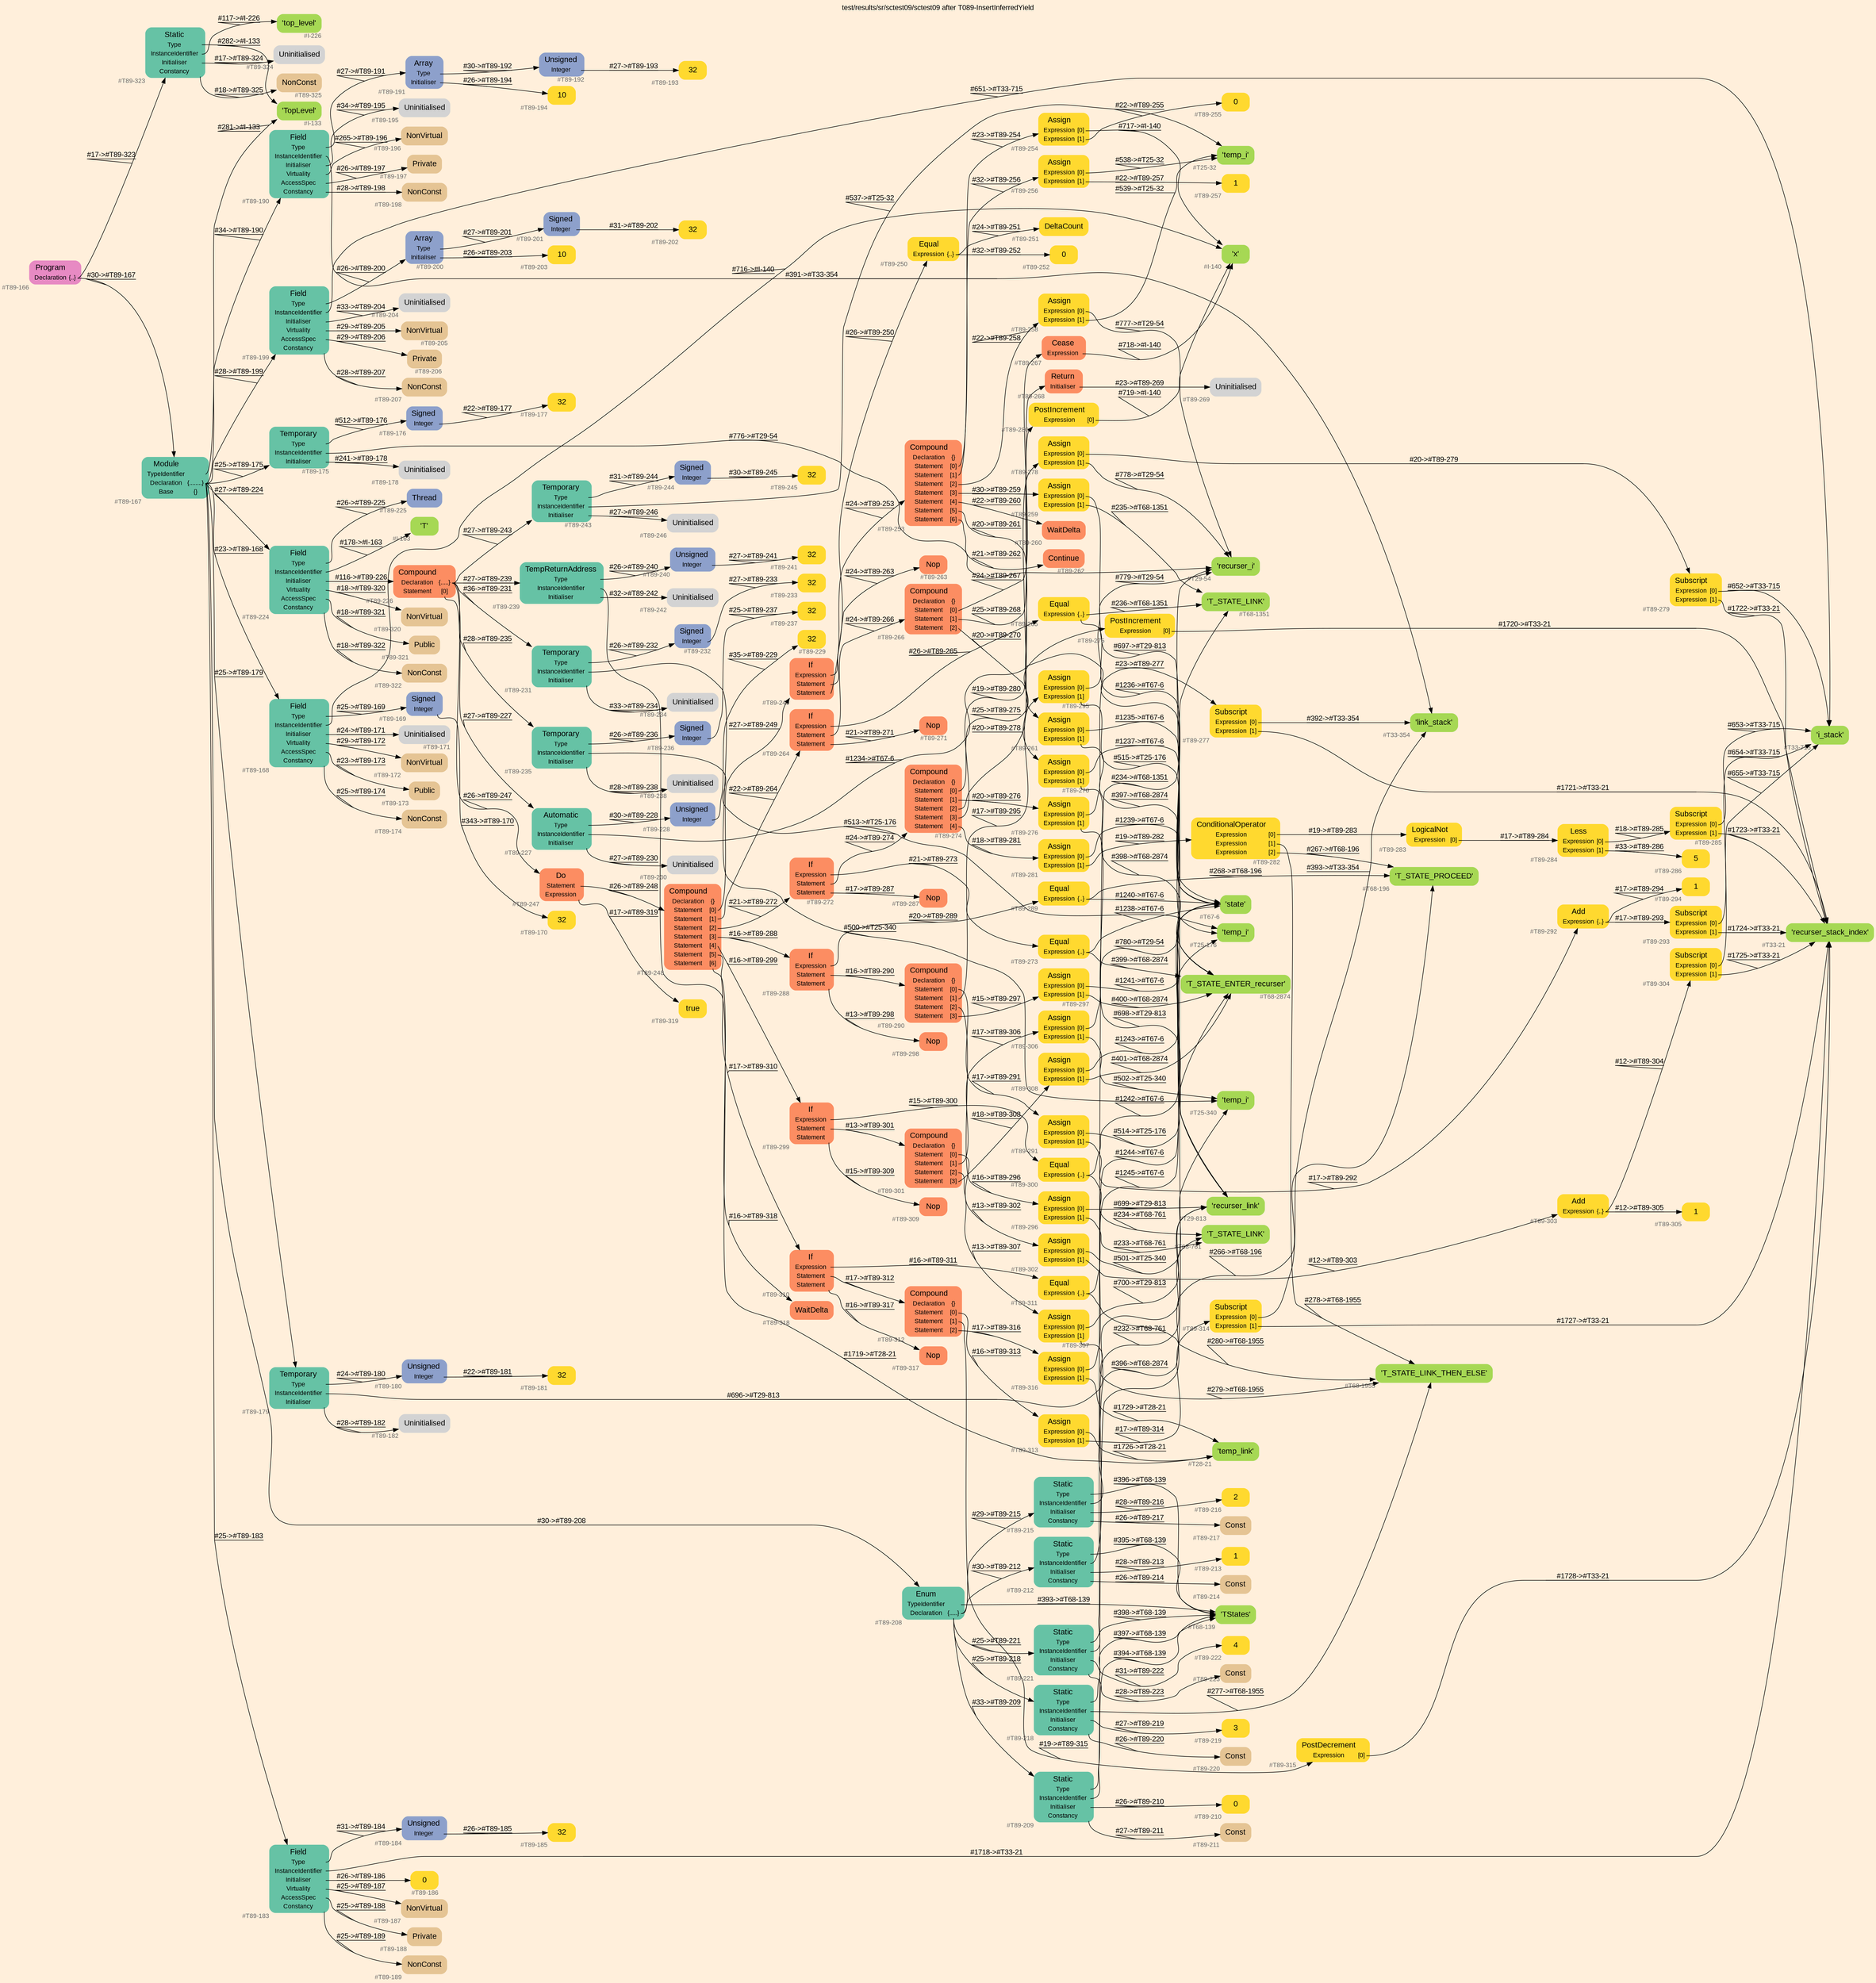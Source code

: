 digraph "test/results/sr/sctest09/sctest09 after T089-InsertInferredYield" {
label = "test/results/sr/sctest09/sctest09 after T089-InsertInferredYield"
labelloc = t
graph [
    rankdir = "LR"
    ranksep = 0.3
    bgcolor = antiquewhite1
    color = black
    fontcolor = black
    fontname = "Arial"
];
node [
    fontname = "Arial"
];
edge [
    fontname = "Arial"
];

// -------------------- node figure --------------------
// -------- block #T89-166 ----------
"#T89-166" [
    fillcolor = "/set28/4"
    xlabel = "#T89-166"
    fontsize = "12"
    fontcolor = grey40
    shape = "plaintext"
    label = <<TABLE BORDER="0" CELLBORDER="0" CELLSPACING="0">
     <TR><TD><FONT COLOR="black" POINT-SIZE="15">Program</FONT></TD></TR>
     <TR><TD><FONT COLOR="black" POINT-SIZE="12">Declaration</FONT></TD><TD PORT="port0"><FONT COLOR="black" POINT-SIZE="12">{..}</FONT></TD></TR>
    </TABLE>>
    style = "rounded,filled"
];

// -------- block #T89-167 ----------
"#T89-167" [
    fillcolor = "/set28/1"
    xlabel = "#T89-167"
    fontsize = "12"
    fontcolor = grey40
    shape = "plaintext"
    label = <<TABLE BORDER="0" CELLBORDER="0" CELLSPACING="0">
     <TR><TD><FONT COLOR="black" POINT-SIZE="15">Module</FONT></TD></TR>
     <TR><TD><FONT COLOR="black" POINT-SIZE="12">TypeIdentifier</FONT></TD><TD PORT="port0"></TD></TR>
     <TR><TD><FONT COLOR="black" POINT-SIZE="12">Declaration</FONT></TD><TD PORT="port1"><FONT COLOR="black" POINT-SIZE="12">{........}</FONT></TD></TR>
     <TR><TD><FONT COLOR="black" POINT-SIZE="12">Base</FONT></TD><TD PORT="port2"><FONT COLOR="black" POINT-SIZE="12">{}</FONT></TD></TR>
    </TABLE>>
    style = "rounded,filled"
];

// -------- block #I-133 ----------
"#I-133" [
    fillcolor = "/set28/5"
    xlabel = "#I-133"
    fontsize = "12"
    fontcolor = grey40
    shape = "plaintext"
    label = <<TABLE BORDER="0" CELLBORDER="0" CELLSPACING="0">
     <TR><TD><FONT COLOR="black" POINT-SIZE="15">'TopLevel'</FONT></TD></TR>
    </TABLE>>
    style = "rounded,filled"
];

// -------- block #T89-168 ----------
"#T89-168" [
    fillcolor = "/set28/1"
    xlabel = "#T89-168"
    fontsize = "12"
    fontcolor = grey40
    shape = "plaintext"
    label = <<TABLE BORDER="0" CELLBORDER="0" CELLSPACING="0">
     <TR><TD><FONT COLOR="black" POINT-SIZE="15">Field</FONT></TD></TR>
     <TR><TD><FONT COLOR="black" POINT-SIZE="12">Type</FONT></TD><TD PORT="port0"></TD></TR>
     <TR><TD><FONT COLOR="black" POINT-SIZE="12">InstanceIdentifier</FONT></TD><TD PORT="port1"></TD></TR>
     <TR><TD><FONT COLOR="black" POINT-SIZE="12">Initialiser</FONT></TD><TD PORT="port2"></TD></TR>
     <TR><TD><FONT COLOR="black" POINT-SIZE="12">Virtuality</FONT></TD><TD PORT="port3"></TD></TR>
     <TR><TD><FONT COLOR="black" POINT-SIZE="12">AccessSpec</FONT></TD><TD PORT="port4"></TD></TR>
     <TR><TD><FONT COLOR="black" POINT-SIZE="12">Constancy</FONT></TD><TD PORT="port5"></TD></TR>
    </TABLE>>
    style = "rounded,filled"
];

// -------- block #T89-169 ----------
"#T89-169" [
    fillcolor = "/set28/3"
    xlabel = "#T89-169"
    fontsize = "12"
    fontcolor = grey40
    shape = "plaintext"
    label = <<TABLE BORDER="0" CELLBORDER="0" CELLSPACING="0">
     <TR><TD><FONT COLOR="black" POINT-SIZE="15">Signed</FONT></TD></TR>
     <TR><TD><FONT COLOR="black" POINT-SIZE="12">Integer</FONT></TD><TD PORT="port0"></TD></TR>
    </TABLE>>
    style = "rounded,filled"
];

// -------- block #T89-170 ----------
"#T89-170" [
    fillcolor = "/set28/6"
    xlabel = "#T89-170"
    fontsize = "12"
    fontcolor = grey40
    shape = "plaintext"
    label = <<TABLE BORDER="0" CELLBORDER="0" CELLSPACING="0">
     <TR><TD><FONT COLOR="black" POINT-SIZE="15">32</FONT></TD></TR>
    </TABLE>>
    style = "rounded,filled"
];

// -------- block #I-140 ----------
"#I-140" [
    fillcolor = "/set28/5"
    xlabel = "#I-140"
    fontsize = "12"
    fontcolor = grey40
    shape = "plaintext"
    label = <<TABLE BORDER="0" CELLBORDER="0" CELLSPACING="0">
     <TR><TD><FONT COLOR="black" POINT-SIZE="15">'x'</FONT></TD></TR>
    </TABLE>>
    style = "rounded,filled"
];

// -------- block #T89-171 ----------
"#T89-171" [
    xlabel = "#T89-171"
    fontsize = "12"
    fontcolor = grey40
    shape = "plaintext"
    label = <<TABLE BORDER="0" CELLBORDER="0" CELLSPACING="0">
     <TR><TD><FONT COLOR="black" POINT-SIZE="15">Uninitialised</FONT></TD></TR>
    </TABLE>>
    style = "rounded,filled"
];

// -------- block #T89-172 ----------
"#T89-172" [
    fillcolor = "/set28/7"
    xlabel = "#T89-172"
    fontsize = "12"
    fontcolor = grey40
    shape = "plaintext"
    label = <<TABLE BORDER="0" CELLBORDER="0" CELLSPACING="0">
     <TR><TD><FONT COLOR="black" POINT-SIZE="15">NonVirtual</FONT></TD></TR>
    </TABLE>>
    style = "rounded,filled"
];

// -------- block #T89-173 ----------
"#T89-173" [
    fillcolor = "/set28/7"
    xlabel = "#T89-173"
    fontsize = "12"
    fontcolor = grey40
    shape = "plaintext"
    label = <<TABLE BORDER="0" CELLBORDER="0" CELLSPACING="0">
     <TR><TD><FONT COLOR="black" POINT-SIZE="15">Public</FONT></TD></TR>
    </TABLE>>
    style = "rounded,filled"
];

// -------- block #T89-174 ----------
"#T89-174" [
    fillcolor = "/set28/7"
    xlabel = "#T89-174"
    fontsize = "12"
    fontcolor = grey40
    shape = "plaintext"
    label = <<TABLE BORDER="0" CELLBORDER="0" CELLSPACING="0">
     <TR><TD><FONT COLOR="black" POINT-SIZE="15">NonConst</FONT></TD></TR>
    </TABLE>>
    style = "rounded,filled"
];

// -------- block #T89-175 ----------
"#T89-175" [
    fillcolor = "/set28/1"
    xlabel = "#T89-175"
    fontsize = "12"
    fontcolor = grey40
    shape = "plaintext"
    label = <<TABLE BORDER="0" CELLBORDER="0" CELLSPACING="0">
     <TR><TD><FONT COLOR="black" POINT-SIZE="15">Temporary</FONT></TD></TR>
     <TR><TD><FONT COLOR="black" POINT-SIZE="12">Type</FONT></TD><TD PORT="port0"></TD></TR>
     <TR><TD><FONT COLOR="black" POINT-SIZE="12">InstanceIdentifier</FONT></TD><TD PORT="port1"></TD></TR>
     <TR><TD><FONT COLOR="black" POINT-SIZE="12">Initialiser</FONT></TD><TD PORT="port2"></TD></TR>
    </TABLE>>
    style = "rounded,filled"
];

// -------- block #T89-176 ----------
"#T89-176" [
    fillcolor = "/set28/3"
    xlabel = "#T89-176"
    fontsize = "12"
    fontcolor = grey40
    shape = "plaintext"
    label = <<TABLE BORDER="0" CELLBORDER="0" CELLSPACING="0">
     <TR><TD><FONT COLOR="black" POINT-SIZE="15">Signed</FONT></TD></TR>
     <TR><TD><FONT COLOR="black" POINT-SIZE="12">Integer</FONT></TD><TD PORT="port0"></TD></TR>
    </TABLE>>
    style = "rounded,filled"
];

// -------- block #T89-177 ----------
"#T89-177" [
    fillcolor = "/set28/6"
    xlabel = "#T89-177"
    fontsize = "12"
    fontcolor = grey40
    shape = "plaintext"
    label = <<TABLE BORDER="0" CELLBORDER="0" CELLSPACING="0">
     <TR><TD><FONT COLOR="black" POINT-SIZE="15">32</FONT></TD></TR>
    </TABLE>>
    style = "rounded,filled"
];

// -------- block #T29-54 ----------
"#T29-54" [
    fillcolor = "/set28/5"
    xlabel = "#T29-54"
    fontsize = "12"
    fontcolor = grey40
    shape = "plaintext"
    label = <<TABLE BORDER="0" CELLBORDER="0" CELLSPACING="0">
     <TR><TD><FONT COLOR="black" POINT-SIZE="15">'recurser_i'</FONT></TD></TR>
    </TABLE>>
    style = "rounded,filled"
];

// -------- block #T89-178 ----------
"#T89-178" [
    xlabel = "#T89-178"
    fontsize = "12"
    fontcolor = grey40
    shape = "plaintext"
    label = <<TABLE BORDER="0" CELLBORDER="0" CELLSPACING="0">
     <TR><TD><FONT COLOR="black" POINT-SIZE="15">Uninitialised</FONT></TD></TR>
    </TABLE>>
    style = "rounded,filled"
];

// -------- block #T89-179 ----------
"#T89-179" [
    fillcolor = "/set28/1"
    xlabel = "#T89-179"
    fontsize = "12"
    fontcolor = grey40
    shape = "plaintext"
    label = <<TABLE BORDER="0" CELLBORDER="0" CELLSPACING="0">
     <TR><TD><FONT COLOR="black" POINT-SIZE="15">Temporary</FONT></TD></TR>
     <TR><TD><FONT COLOR="black" POINT-SIZE="12">Type</FONT></TD><TD PORT="port0"></TD></TR>
     <TR><TD><FONT COLOR="black" POINT-SIZE="12">InstanceIdentifier</FONT></TD><TD PORT="port1"></TD></TR>
     <TR><TD><FONT COLOR="black" POINT-SIZE="12">Initialiser</FONT></TD><TD PORT="port2"></TD></TR>
    </TABLE>>
    style = "rounded,filled"
];

// -------- block #T89-180 ----------
"#T89-180" [
    fillcolor = "/set28/3"
    xlabel = "#T89-180"
    fontsize = "12"
    fontcolor = grey40
    shape = "plaintext"
    label = <<TABLE BORDER="0" CELLBORDER="0" CELLSPACING="0">
     <TR><TD><FONT COLOR="black" POINT-SIZE="15">Unsigned</FONT></TD></TR>
     <TR><TD><FONT COLOR="black" POINT-SIZE="12">Integer</FONT></TD><TD PORT="port0"></TD></TR>
    </TABLE>>
    style = "rounded,filled"
];

// -------- block #T89-181 ----------
"#T89-181" [
    fillcolor = "/set28/6"
    xlabel = "#T89-181"
    fontsize = "12"
    fontcolor = grey40
    shape = "plaintext"
    label = <<TABLE BORDER="0" CELLBORDER="0" CELLSPACING="0">
     <TR><TD><FONT COLOR="black" POINT-SIZE="15">32</FONT></TD></TR>
    </TABLE>>
    style = "rounded,filled"
];

// -------- block #T29-813 ----------
"#T29-813" [
    fillcolor = "/set28/5"
    xlabel = "#T29-813"
    fontsize = "12"
    fontcolor = grey40
    shape = "plaintext"
    label = <<TABLE BORDER="0" CELLBORDER="0" CELLSPACING="0">
     <TR><TD><FONT COLOR="black" POINT-SIZE="15">'recurser_link'</FONT></TD></TR>
    </TABLE>>
    style = "rounded,filled"
];

// -------- block #T89-182 ----------
"#T89-182" [
    xlabel = "#T89-182"
    fontsize = "12"
    fontcolor = grey40
    shape = "plaintext"
    label = <<TABLE BORDER="0" CELLBORDER="0" CELLSPACING="0">
     <TR><TD><FONT COLOR="black" POINT-SIZE="15">Uninitialised</FONT></TD></TR>
    </TABLE>>
    style = "rounded,filled"
];

// -------- block #T89-183 ----------
"#T89-183" [
    fillcolor = "/set28/1"
    xlabel = "#T89-183"
    fontsize = "12"
    fontcolor = grey40
    shape = "plaintext"
    label = <<TABLE BORDER="0" CELLBORDER="0" CELLSPACING="0">
     <TR><TD><FONT COLOR="black" POINT-SIZE="15">Field</FONT></TD></TR>
     <TR><TD><FONT COLOR="black" POINT-SIZE="12">Type</FONT></TD><TD PORT="port0"></TD></TR>
     <TR><TD><FONT COLOR="black" POINT-SIZE="12">InstanceIdentifier</FONT></TD><TD PORT="port1"></TD></TR>
     <TR><TD><FONT COLOR="black" POINT-SIZE="12">Initialiser</FONT></TD><TD PORT="port2"></TD></TR>
     <TR><TD><FONT COLOR="black" POINT-SIZE="12">Virtuality</FONT></TD><TD PORT="port3"></TD></TR>
     <TR><TD><FONT COLOR="black" POINT-SIZE="12">AccessSpec</FONT></TD><TD PORT="port4"></TD></TR>
     <TR><TD><FONT COLOR="black" POINT-SIZE="12">Constancy</FONT></TD><TD PORT="port5"></TD></TR>
    </TABLE>>
    style = "rounded,filled"
];

// -------- block #T89-184 ----------
"#T89-184" [
    fillcolor = "/set28/3"
    xlabel = "#T89-184"
    fontsize = "12"
    fontcolor = grey40
    shape = "plaintext"
    label = <<TABLE BORDER="0" CELLBORDER="0" CELLSPACING="0">
     <TR><TD><FONT COLOR="black" POINT-SIZE="15">Unsigned</FONT></TD></TR>
     <TR><TD><FONT COLOR="black" POINT-SIZE="12">Integer</FONT></TD><TD PORT="port0"></TD></TR>
    </TABLE>>
    style = "rounded,filled"
];

// -------- block #T89-185 ----------
"#T89-185" [
    fillcolor = "/set28/6"
    xlabel = "#T89-185"
    fontsize = "12"
    fontcolor = grey40
    shape = "plaintext"
    label = <<TABLE BORDER="0" CELLBORDER="0" CELLSPACING="0">
     <TR><TD><FONT COLOR="black" POINT-SIZE="15">32</FONT></TD></TR>
    </TABLE>>
    style = "rounded,filled"
];

// -------- block #T33-21 ----------
"#T33-21" [
    fillcolor = "/set28/5"
    xlabel = "#T33-21"
    fontsize = "12"
    fontcolor = grey40
    shape = "plaintext"
    label = <<TABLE BORDER="0" CELLBORDER="0" CELLSPACING="0">
     <TR><TD><FONT COLOR="black" POINT-SIZE="15">'recurser_stack_index'</FONT></TD></TR>
    </TABLE>>
    style = "rounded,filled"
];

// -------- block #T89-186 ----------
"#T89-186" [
    fillcolor = "/set28/6"
    xlabel = "#T89-186"
    fontsize = "12"
    fontcolor = grey40
    shape = "plaintext"
    label = <<TABLE BORDER="0" CELLBORDER="0" CELLSPACING="0">
     <TR><TD><FONT COLOR="black" POINT-SIZE="15">0</FONT></TD></TR>
    </TABLE>>
    style = "rounded,filled"
];

// -------- block #T89-187 ----------
"#T89-187" [
    fillcolor = "/set28/7"
    xlabel = "#T89-187"
    fontsize = "12"
    fontcolor = grey40
    shape = "plaintext"
    label = <<TABLE BORDER="0" CELLBORDER="0" CELLSPACING="0">
     <TR><TD><FONT COLOR="black" POINT-SIZE="15">NonVirtual</FONT></TD></TR>
    </TABLE>>
    style = "rounded,filled"
];

// -------- block #T89-188 ----------
"#T89-188" [
    fillcolor = "/set28/7"
    xlabel = "#T89-188"
    fontsize = "12"
    fontcolor = grey40
    shape = "plaintext"
    label = <<TABLE BORDER="0" CELLBORDER="0" CELLSPACING="0">
     <TR><TD><FONT COLOR="black" POINT-SIZE="15">Private</FONT></TD></TR>
    </TABLE>>
    style = "rounded,filled"
];

// -------- block #T89-189 ----------
"#T89-189" [
    fillcolor = "/set28/7"
    xlabel = "#T89-189"
    fontsize = "12"
    fontcolor = grey40
    shape = "plaintext"
    label = <<TABLE BORDER="0" CELLBORDER="0" CELLSPACING="0">
     <TR><TD><FONT COLOR="black" POINT-SIZE="15">NonConst</FONT></TD></TR>
    </TABLE>>
    style = "rounded,filled"
];

// -------- block #T89-190 ----------
"#T89-190" [
    fillcolor = "/set28/1"
    xlabel = "#T89-190"
    fontsize = "12"
    fontcolor = grey40
    shape = "plaintext"
    label = <<TABLE BORDER="0" CELLBORDER="0" CELLSPACING="0">
     <TR><TD><FONT COLOR="black" POINT-SIZE="15">Field</FONT></TD></TR>
     <TR><TD><FONT COLOR="black" POINT-SIZE="12">Type</FONT></TD><TD PORT="port0"></TD></TR>
     <TR><TD><FONT COLOR="black" POINT-SIZE="12">InstanceIdentifier</FONT></TD><TD PORT="port1"></TD></TR>
     <TR><TD><FONT COLOR="black" POINT-SIZE="12">Initialiser</FONT></TD><TD PORT="port2"></TD></TR>
     <TR><TD><FONT COLOR="black" POINT-SIZE="12">Virtuality</FONT></TD><TD PORT="port3"></TD></TR>
     <TR><TD><FONT COLOR="black" POINT-SIZE="12">AccessSpec</FONT></TD><TD PORT="port4"></TD></TR>
     <TR><TD><FONT COLOR="black" POINT-SIZE="12">Constancy</FONT></TD><TD PORT="port5"></TD></TR>
    </TABLE>>
    style = "rounded,filled"
];

// -------- block #T89-191 ----------
"#T89-191" [
    fillcolor = "/set28/3"
    xlabel = "#T89-191"
    fontsize = "12"
    fontcolor = grey40
    shape = "plaintext"
    label = <<TABLE BORDER="0" CELLBORDER="0" CELLSPACING="0">
     <TR><TD><FONT COLOR="black" POINT-SIZE="15">Array</FONT></TD></TR>
     <TR><TD><FONT COLOR="black" POINT-SIZE="12">Type</FONT></TD><TD PORT="port0"></TD></TR>
     <TR><TD><FONT COLOR="black" POINT-SIZE="12">Initialiser</FONT></TD><TD PORT="port1"></TD></TR>
    </TABLE>>
    style = "rounded,filled"
];

// -------- block #T89-192 ----------
"#T89-192" [
    fillcolor = "/set28/3"
    xlabel = "#T89-192"
    fontsize = "12"
    fontcolor = grey40
    shape = "plaintext"
    label = <<TABLE BORDER="0" CELLBORDER="0" CELLSPACING="0">
     <TR><TD><FONT COLOR="black" POINT-SIZE="15">Unsigned</FONT></TD></TR>
     <TR><TD><FONT COLOR="black" POINT-SIZE="12">Integer</FONT></TD><TD PORT="port0"></TD></TR>
    </TABLE>>
    style = "rounded,filled"
];

// -------- block #T89-193 ----------
"#T89-193" [
    fillcolor = "/set28/6"
    xlabel = "#T89-193"
    fontsize = "12"
    fontcolor = grey40
    shape = "plaintext"
    label = <<TABLE BORDER="0" CELLBORDER="0" CELLSPACING="0">
     <TR><TD><FONT COLOR="black" POINT-SIZE="15">32</FONT></TD></TR>
    </TABLE>>
    style = "rounded,filled"
];

// -------- block #T89-194 ----------
"#T89-194" [
    fillcolor = "/set28/6"
    xlabel = "#T89-194"
    fontsize = "12"
    fontcolor = grey40
    shape = "plaintext"
    label = <<TABLE BORDER="0" CELLBORDER="0" CELLSPACING="0">
     <TR><TD><FONT COLOR="black" POINT-SIZE="15">10</FONT></TD></TR>
    </TABLE>>
    style = "rounded,filled"
];

// -------- block #T33-354 ----------
"#T33-354" [
    fillcolor = "/set28/5"
    xlabel = "#T33-354"
    fontsize = "12"
    fontcolor = grey40
    shape = "plaintext"
    label = <<TABLE BORDER="0" CELLBORDER="0" CELLSPACING="0">
     <TR><TD><FONT COLOR="black" POINT-SIZE="15">'link_stack'</FONT></TD></TR>
    </TABLE>>
    style = "rounded,filled"
];

// -------- block #T89-195 ----------
"#T89-195" [
    xlabel = "#T89-195"
    fontsize = "12"
    fontcolor = grey40
    shape = "plaintext"
    label = <<TABLE BORDER="0" CELLBORDER="0" CELLSPACING="0">
     <TR><TD><FONT COLOR="black" POINT-SIZE="15">Uninitialised</FONT></TD></TR>
    </TABLE>>
    style = "rounded,filled"
];

// -------- block #T89-196 ----------
"#T89-196" [
    fillcolor = "/set28/7"
    xlabel = "#T89-196"
    fontsize = "12"
    fontcolor = grey40
    shape = "plaintext"
    label = <<TABLE BORDER="0" CELLBORDER="0" CELLSPACING="0">
     <TR><TD><FONT COLOR="black" POINT-SIZE="15">NonVirtual</FONT></TD></TR>
    </TABLE>>
    style = "rounded,filled"
];

// -------- block #T89-197 ----------
"#T89-197" [
    fillcolor = "/set28/7"
    xlabel = "#T89-197"
    fontsize = "12"
    fontcolor = grey40
    shape = "plaintext"
    label = <<TABLE BORDER="0" CELLBORDER="0" CELLSPACING="0">
     <TR><TD><FONT COLOR="black" POINT-SIZE="15">Private</FONT></TD></TR>
    </TABLE>>
    style = "rounded,filled"
];

// -------- block #T89-198 ----------
"#T89-198" [
    fillcolor = "/set28/7"
    xlabel = "#T89-198"
    fontsize = "12"
    fontcolor = grey40
    shape = "plaintext"
    label = <<TABLE BORDER="0" CELLBORDER="0" CELLSPACING="0">
     <TR><TD><FONT COLOR="black" POINT-SIZE="15">NonConst</FONT></TD></TR>
    </TABLE>>
    style = "rounded,filled"
];

// -------- block #T89-199 ----------
"#T89-199" [
    fillcolor = "/set28/1"
    xlabel = "#T89-199"
    fontsize = "12"
    fontcolor = grey40
    shape = "plaintext"
    label = <<TABLE BORDER="0" CELLBORDER="0" CELLSPACING="0">
     <TR><TD><FONT COLOR="black" POINT-SIZE="15">Field</FONT></TD></TR>
     <TR><TD><FONT COLOR="black" POINT-SIZE="12">Type</FONT></TD><TD PORT="port0"></TD></TR>
     <TR><TD><FONT COLOR="black" POINT-SIZE="12">InstanceIdentifier</FONT></TD><TD PORT="port1"></TD></TR>
     <TR><TD><FONT COLOR="black" POINT-SIZE="12">Initialiser</FONT></TD><TD PORT="port2"></TD></TR>
     <TR><TD><FONT COLOR="black" POINT-SIZE="12">Virtuality</FONT></TD><TD PORT="port3"></TD></TR>
     <TR><TD><FONT COLOR="black" POINT-SIZE="12">AccessSpec</FONT></TD><TD PORT="port4"></TD></TR>
     <TR><TD><FONT COLOR="black" POINT-SIZE="12">Constancy</FONT></TD><TD PORT="port5"></TD></TR>
    </TABLE>>
    style = "rounded,filled"
];

// -------- block #T89-200 ----------
"#T89-200" [
    fillcolor = "/set28/3"
    xlabel = "#T89-200"
    fontsize = "12"
    fontcolor = grey40
    shape = "plaintext"
    label = <<TABLE BORDER="0" CELLBORDER="0" CELLSPACING="0">
     <TR><TD><FONT COLOR="black" POINT-SIZE="15">Array</FONT></TD></TR>
     <TR><TD><FONT COLOR="black" POINT-SIZE="12">Type</FONT></TD><TD PORT="port0"></TD></TR>
     <TR><TD><FONT COLOR="black" POINT-SIZE="12">Initialiser</FONT></TD><TD PORT="port1"></TD></TR>
    </TABLE>>
    style = "rounded,filled"
];

// -------- block #T89-201 ----------
"#T89-201" [
    fillcolor = "/set28/3"
    xlabel = "#T89-201"
    fontsize = "12"
    fontcolor = grey40
    shape = "plaintext"
    label = <<TABLE BORDER="0" CELLBORDER="0" CELLSPACING="0">
     <TR><TD><FONT COLOR="black" POINT-SIZE="15">Signed</FONT></TD></TR>
     <TR><TD><FONT COLOR="black" POINT-SIZE="12">Integer</FONT></TD><TD PORT="port0"></TD></TR>
    </TABLE>>
    style = "rounded,filled"
];

// -------- block #T89-202 ----------
"#T89-202" [
    fillcolor = "/set28/6"
    xlabel = "#T89-202"
    fontsize = "12"
    fontcolor = grey40
    shape = "plaintext"
    label = <<TABLE BORDER="0" CELLBORDER="0" CELLSPACING="0">
     <TR><TD><FONT COLOR="black" POINT-SIZE="15">32</FONT></TD></TR>
    </TABLE>>
    style = "rounded,filled"
];

// -------- block #T89-203 ----------
"#T89-203" [
    fillcolor = "/set28/6"
    xlabel = "#T89-203"
    fontsize = "12"
    fontcolor = grey40
    shape = "plaintext"
    label = <<TABLE BORDER="0" CELLBORDER="0" CELLSPACING="0">
     <TR><TD><FONT COLOR="black" POINT-SIZE="15">10</FONT></TD></TR>
    </TABLE>>
    style = "rounded,filled"
];

// -------- block #T33-715 ----------
"#T33-715" [
    fillcolor = "/set28/5"
    xlabel = "#T33-715"
    fontsize = "12"
    fontcolor = grey40
    shape = "plaintext"
    label = <<TABLE BORDER="0" CELLBORDER="0" CELLSPACING="0">
     <TR><TD><FONT COLOR="black" POINT-SIZE="15">'i_stack'</FONT></TD></TR>
    </TABLE>>
    style = "rounded,filled"
];

// -------- block #T89-204 ----------
"#T89-204" [
    xlabel = "#T89-204"
    fontsize = "12"
    fontcolor = grey40
    shape = "plaintext"
    label = <<TABLE BORDER="0" CELLBORDER="0" CELLSPACING="0">
     <TR><TD><FONT COLOR="black" POINT-SIZE="15">Uninitialised</FONT></TD></TR>
    </TABLE>>
    style = "rounded,filled"
];

// -------- block #T89-205 ----------
"#T89-205" [
    fillcolor = "/set28/7"
    xlabel = "#T89-205"
    fontsize = "12"
    fontcolor = grey40
    shape = "plaintext"
    label = <<TABLE BORDER="0" CELLBORDER="0" CELLSPACING="0">
     <TR><TD><FONT COLOR="black" POINT-SIZE="15">NonVirtual</FONT></TD></TR>
    </TABLE>>
    style = "rounded,filled"
];

// -------- block #T89-206 ----------
"#T89-206" [
    fillcolor = "/set28/7"
    xlabel = "#T89-206"
    fontsize = "12"
    fontcolor = grey40
    shape = "plaintext"
    label = <<TABLE BORDER="0" CELLBORDER="0" CELLSPACING="0">
     <TR><TD><FONT COLOR="black" POINT-SIZE="15">Private</FONT></TD></TR>
    </TABLE>>
    style = "rounded,filled"
];

// -------- block #T89-207 ----------
"#T89-207" [
    fillcolor = "/set28/7"
    xlabel = "#T89-207"
    fontsize = "12"
    fontcolor = grey40
    shape = "plaintext"
    label = <<TABLE BORDER="0" CELLBORDER="0" CELLSPACING="0">
     <TR><TD><FONT COLOR="black" POINT-SIZE="15">NonConst</FONT></TD></TR>
    </TABLE>>
    style = "rounded,filled"
];

// -------- block #T89-208 ----------
"#T89-208" [
    fillcolor = "/set28/1"
    xlabel = "#T89-208"
    fontsize = "12"
    fontcolor = grey40
    shape = "plaintext"
    label = <<TABLE BORDER="0" CELLBORDER="0" CELLSPACING="0">
     <TR><TD><FONT COLOR="black" POINT-SIZE="15">Enum</FONT></TD></TR>
     <TR><TD><FONT COLOR="black" POINT-SIZE="12">TypeIdentifier</FONT></TD><TD PORT="port0"></TD></TR>
     <TR><TD><FONT COLOR="black" POINT-SIZE="12">Declaration</FONT></TD><TD PORT="port1"><FONT COLOR="black" POINT-SIZE="12">{.....}</FONT></TD></TR>
    </TABLE>>
    style = "rounded,filled"
];

// -------- block #T68-139 ----------
"#T68-139" [
    fillcolor = "/set28/5"
    xlabel = "#T68-139"
    fontsize = "12"
    fontcolor = grey40
    shape = "plaintext"
    label = <<TABLE BORDER="0" CELLBORDER="0" CELLSPACING="0">
     <TR><TD><FONT COLOR="black" POINT-SIZE="15">'TStates'</FONT></TD></TR>
    </TABLE>>
    style = "rounded,filled"
];

// -------- block #T89-209 ----------
"#T89-209" [
    fillcolor = "/set28/1"
    xlabel = "#T89-209"
    fontsize = "12"
    fontcolor = grey40
    shape = "plaintext"
    label = <<TABLE BORDER="0" CELLBORDER="0" CELLSPACING="0">
     <TR><TD><FONT COLOR="black" POINT-SIZE="15">Static</FONT></TD></TR>
     <TR><TD><FONT COLOR="black" POINT-SIZE="12">Type</FONT></TD><TD PORT="port0"></TD></TR>
     <TR><TD><FONT COLOR="black" POINT-SIZE="12">InstanceIdentifier</FONT></TD><TD PORT="port1"></TD></TR>
     <TR><TD><FONT COLOR="black" POINT-SIZE="12">Initialiser</FONT></TD><TD PORT="port2"></TD></TR>
     <TR><TD><FONT COLOR="black" POINT-SIZE="12">Constancy</FONT></TD><TD PORT="port3"></TD></TR>
    </TABLE>>
    style = "rounded,filled"
];

// -------- block #T68-196 ----------
"#T68-196" [
    fillcolor = "/set28/5"
    xlabel = "#T68-196"
    fontsize = "12"
    fontcolor = grey40
    shape = "plaintext"
    label = <<TABLE BORDER="0" CELLBORDER="0" CELLSPACING="0">
     <TR><TD><FONT COLOR="black" POINT-SIZE="15">'T_STATE_PROCEED'</FONT></TD></TR>
    </TABLE>>
    style = "rounded,filled"
];

// -------- block #T89-210 ----------
"#T89-210" [
    fillcolor = "/set28/6"
    xlabel = "#T89-210"
    fontsize = "12"
    fontcolor = grey40
    shape = "plaintext"
    label = <<TABLE BORDER="0" CELLBORDER="0" CELLSPACING="0">
     <TR><TD><FONT COLOR="black" POINT-SIZE="15">0</FONT></TD></TR>
    </TABLE>>
    style = "rounded,filled"
];

// -------- block #T89-211 ----------
"#T89-211" [
    fillcolor = "/set28/7"
    xlabel = "#T89-211"
    fontsize = "12"
    fontcolor = grey40
    shape = "plaintext"
    label = <<TABLE BORDER="0" CELLBORDER="0" CELLSPACING="0">
     <TR><TD><FONT COLOR="black" POINT-SIZE="15">Const</FONT></TD></TR>
    </TABLE>>
    style = "rounded,filled"
];

// -------- block #T89-212 ----------
"#T89-212" [
    fillcolor = "/set28/1"
    xlabel = "#T89-212"
    fontsize = "12"
    fontcolor = grey40
    shape = "plaintext"
    label = <<TABLE BORDER="0" CELLBORDER="0" CELLSPACING="0">
     <TR><TD><FONT COLOR="black" POINT-SIZE="15">Static</FONT></TD></TR>
     <TR><TD><FONT COLOR="black" POINT-SIZE="12">Type</FONT></TD><TD PORT="port0"></TD></TR>
     <TR><TD><FONT COLOR="black" POINT-SIZE="12">InstanceIdentifier</FONT></TD><TD PORT="port1"></TD></TR>
     <TR><TD><FONT COLOR="black" POINT-SIZE="12">Initialiser</FONT></TD><TD PORT="port2"></TD></TR>
     <TR><TD><FONT COLOR="black" POINT-SIZE="12">Constancy</FONT></TD><TD PORT="port3"></TD></TR>
    </TABLE>>
    style = "rounded,filled"
];

// -------- block #T68-761 ----------
"#T68-761" [
    fillcolor = "/set28/5"
    xlabel = "#T68-761"
    fontsize = "12"
    fontcolor = grey40
    shape = "plaintext"
    label = <<TABLE BORDER="0" CELLBORDER="0" CELLSPACING="0">
     <TR><TD><FONT COLOR="black" POINT-SIZE="15">'T_STATE_LINK'</FONT></TD></TR>
    </TABLE>>
    style = "rounded,filled"
];

// -------- block #T89-213 ----------
"#T89-213" [
    fillcolor = "/set28/6"
    xlabel = "#T89-213"
    fontsize = "12"
    fontcolor = grey40
    shape = "plaintext"
    label = <<TABLE BORDER="0" CELLBORDER="0" CELLSPACING="0">
     <TR><TD><FONT COLOR="black" POINT-SIZE="15">1</FONT></TD></TR>
    </TABLE>>
    style = "rounded,filled"
];

// -------- block #T89-214 ----------
"#T89-214" [
    fillcolor = "/set28/7"
    xlabel = "#T89-214"
    fontsize = "12"
    fontcolor = grey40
    shape = "plaintext"
    label = <<TABLE BORDER="0" CELLBORDER="0" CELLSPACING="0">
     <TR><TD><FONT COLOR="black" POINT-SIZE="15">Const</FONT></TD></TR>
    </TABLE>>
    style = "rounded,filled"
];

// -------- block #T89-215 ----------
"#T89-215" [
    fillcolor = "/set28/1"
    xlabel = "#T89-215"
    fontsize = "12"
    fontcolor = grey40
    shape = "plaintext"
    label = <<TABLE BORDER="0" CELLBORDER="0" CELLSPACING="0">
     <TR><TD><FONT COLOR="black" POINT-SIZE="15">Static</FONT></TD></TR>
     <TR><TD><FONT COLOR="black" POINT-SIZE="12">Type</FONT></TD><TD PORT="port0"></TD></TR>
     <TR><TD><FONT COLOR="black" POINT-SIZE="12">InstanceIdentifier</FONT></TD><TD PORT="port1"></TD></TR>
     <TR><TD><FONT COLOR="black" POINT-SIZE="12">Initialiser</FONT></TD><TD PORT="port2"></TD></TR>
     <TR><TD><FONT COLOR="black" POINT-SIZE="12">Constancy</FONT></TD><TD PORT="port3"></TD></TR>
    </TABLE>>
    style = "rounded,filled"
];

// -------- block #T68-1351 ----------
"#T68-1351" [
    fillcolor = "/set28/5"
    xlabel = "#T68-1351"
    fontsize = "12"
    fontcolor = grey40
    shape = "plaintext"
    label = <<TABLE BORDER="0" CELLBORDER="0" CELLSPACING="0">
     <TR><TD><FONT COLOR="black" POINT-SIZE="15">'T_STATE_LINK'</FONT></TD></TR>
    </TABLE>>
    style = "rounded,filled"
];

// -------- block #T89-216 ----------
"#T89-216" [
    fillcolor = "/set28/6"
    xlabel = "#T89-216"
    fontsize = "12"
    fontcolor = grey40
    shape = "plaintext"
    label = <<TABLE BORDER="0" CELLBORDER="0" CELLSPACING="0">
     <TR><TD><FONT COLOR="black" POINT-SIZE="15">2</FONT></TD></TR>
    </TABLE>>
    style = "rounded,filled"
];

// -------- block #T89-217 ----------
"#T89-217" [
    fillcolor = "/set28/7"
    xlabel = "#T89-217"
    fontsize = "12"
    fontcolor = grey40
    shape = "plaintext"
    label = <<TABLE BORDER="0" CELLBORDER="0" CELLSPACING="0">
     <TR><TD><FONT COLOR="black" POINT-SIZE="15">Const</FONT></TD></TR>
    </TABLE>>
    style = "rounded,filled"
];

// -------- block #T89-218 ----------
"#T89-218" [
    fillcolor = "/set28/1"
    xlabel = "#T89-218"
    fontsize = "12"
    fontcolor = grey40
    shape = "plaintext"
    label = <<TABLE BORDER="0" CELLBORDER="0" CELLSPACING="0">
     <TR><TD><FONT COLOR="black" POINT-SIZE="15">Static</FONT></TD></TR>
     <TR><TD><FONT COLOR="black" POINT-SIZE="12">Type</FONT></TD><TD PORT="port0"></TD></TR>
     <TR><TD><FONT COLOR="black" POINT-SIZE="12">InstanceIdentifier</FONT></TD><TD PORT="port1"></TD></TR>
     <TR><TD><FONT COLOR="black" POINT-SIZE="12">Initialiser</FONT></TD><TD PORT="port2"></TD></TR>
     <TR><TD><FONT COLOR="black" POINT-SIZE="12">Constancy</FONT></TD><TD PORT="port3"></TD></TR>
    </TABLE>>
    style = "rounded,filled"
];

// -------- block #T68-1955 ----------
"#T68-1955" [
    fillcolor = "/set28/5"
    xlabel = "#T68-1955"
    fontsize = "12"
    fontcolor = grey40
    shape = "plaintext"
    label = <<TABLE BORDER="0" CELLBORDER="0" CELLSPACING="0">
     <TR><TD><FONT COLOR="black" POINT-SIZE="15">'T_STATE_LINK_THEN_ELSE'</FONT></TD></TR>
    </TABLE>>
    style = "rounded,filled"
];

// -------- block #T89-219 ----------
"#T89-219" [
    fillcolor = "/set28/6"
    xlabel = "#T89-219"
    fontsize = "12"
    fontcolor = grey40
    shape = "plaintext"
    label = <<TABLE BORDER="0" CELLBORDER="0" CELLSPACING="0">
     <TR><TD><FONT COLOR="black" POINT-SIZE="15">3</FONT></TD></TR>
    </TABLE>>
    style = "rounded,filled"
];

// -------- block #T89-220 ----------
"#T89-220" [
    fillcolor = "/set28/7"
    xlabel = "#T89-220"
    fontsize = "12"
    fontcolor = grey40
    shape = "plaintext"
    label = <<TABLE BORDER="0" CELLBORDER="0" CELLSPACING="0">
     <TR><TD><FONT COLOR="black" POINT-SIZE="15">Const</FONT></TD></TR>
    </TABLE>>
    style = "rounded,filled"
];

// -------- block #T89-221 ----------
"#T89-221" [
    fillcolor = "/set28/1"
    xlabel = "#T89-221"
    fontsize = "12"
    fontcolor = grey40
    shape = "plaintext"
    label = <<TABLE BORDER="0" CELLBORDER="0" CELLSPACING="0">
     <TR><TD><FONT COLOR="black" POINT-SIZE="15">Static</FONT></TD></TR>
     <TR><TD><FONT COLOR="black" POINT-SIZE="12">Type</FONT></TD><TD PORT="port0"></TD></TR>
     <TR><TD><FONT COLOR="black" POINT-SIZE="12">InstanceIdentifier</FONT></TD><TD PORT="port1"></TD></TR>
     <TR><TD><FONT COLOR="black" POINT-SIZE="12">Initialiser</FONT></TD><TD PORT="port2"></TD></TR>
     <TR><TD><FONT COLOR="black" POINT-SIZE="12">Constancy</FONT></TD><TD PORT="port3"></TD></TR>
    </TABLE>>
    style = "rounded,filled"
];

// -------- block #T68-2874 ----------
"#T68-2874" [
    fillcolor = "/set28/5"
    xlabel = "#T68-2874"
    fontsize = "12"
    fontcolor = grey40
    shape = "plaintext"
    label = <<TABLE BORDER="0" CELLBORDER="0" CELLSPACING="0">
     <TR><TD><FONT COLOR="black" POINT-SIZE="15">'T_STATE_ENTER_recurser'</FONT></TD></TR>
    </TABLE>>
    style = "rounded,filled"
];

// -------- block #T89-222 ----------
"#T89-222" [
    fillcolor = "/set28/6"
    xlabel = "#T89-222"
    fontsize = "12"
    fontcolor = grey40
    shape = "plaintext"
    label = <<TABLE BORDER="0" CELLBORDER="0" CELLSPACING="0">
     <TR><TD><FONT COLOR="black" POINT-SIZE="15">4</FONT></TD></TR>
    </TABLE>>
    style = "rounded,filled"
];

// -------- block #T89-223 ----------
"#T89-223" [
    fillcolor = "/set28/7"
    xlabel = "#T89-223"
    fontsize = "12"
    fontcolor = grey40
    shape = "plaintext"
    label = <<TABLE BORDER="0" CELLBORDER="0" CELLSPACING="0">
     <TR><TD><FONT COLOR="black" POINT-SIZE="15">Const</FONT></TD></TR>
    </TABLE>>
    style = "rounded,filled"
];

// -------- block #T89-224 ----------
"#T89-224" [
    fillcolor = "/set28/1"
    xlabel = "#T89-224"
    fontsize = "12"
    fontcolor = grey40
    shape = "plaintext"
    label = <<TABLE BORDER="0" CELLBORDER="0" CELLSPACING="0">
     <TR><TD><FONT COLOR="black" POINT-SIZE="15">Field</FONT></TD></TR>
     <TR><TD><FONT COLOR="black" POINT-SIZE="12">Type</FONT></TD><TD PORT="port0"></TD></TR>
     <TR><TD><FONT COLOR="black" POINT-SIZE="12">InstanceIdentifier</FONT></TD><TD PORT="port1"></TD></TR>
     <TR><TD><FONT COLOR="black" POINT-SIZE="12">Initialiser</FONT></TD><TD PORT="port2"></TD></TR>
     <TR><TD><FONT COLOR="black" POINT-SIZE="12">Virtuality</FONT></TD><TD PORT="port3"></TD></TR>
     <TR><TD><FONT COLOR="black" POINT-SIZE="12">AccessSpec</FONT></TD><TD PORT="port4"></TD></TR>
     <TR><TD><FONT COLOR="black" POINT-SIZE="12">Constancy</FONT></TD><TD PORT="port5"></TD></TR>
    </TABLE>>
    style = "rounded,filled"
];

// -------- block #T89-225 ----------
"#T89-225" [
    fillcolor = "/set28/3"
    xlabel = "#T89-225"
    fontsize = "12"
    fontcolor = grey40
    shape = "plaintext"
    label = <<TABLE BORDER="0" CELLBORDER="0" CELLSPACING="0">
     <TR><TD><FONT COLOR="black" POINT-SIZE="15">Thread</FONT></TD></TR>
    </TABLE>>
    style = "rounded,filled"
];

// -------- block #I-163 ----------
"#I-163" [
    fillcolor = "/set28/5"
    xlabel = "#I-163"
    fontsize = "12"
    fontcolor = grey40
    shape = "plaintext"
    label = <<TABLE BORDER="0" CELLBORDER="0" CELLSPACING="0">
     <TR><TD><FONT COLOR="black" POINT-SIZE="15">'T'</FONT></TD></TR>
    </TABLE>>
    style = "rounded,filled"
];

// -------- block #T89-226 ----------
"#T89-226" [
    fillcolor = "/set28/2"
    xlabel = "#T89-226"
    fontsize = "12"
    fontcolor = grey40
    shape = "plaintext"
    label = <<TABLE BORDER="0" CELLBORDER="0" CELLSPACING="0">
     <TR><TD><FONT COLOR="black" POINT-SIZE="15">Compound</FONT></TD></TR>
     <TR><TD><FONT COLOR="black" POINT-SIZE="12">Declaration</FONT></TD><TD PORT="port0"><FONT COLOR="black" POINT-SIZE="12">{.....}</FONT></TD></TR>
     <TR><TD><FONT COLOR="black" POINT-SIZE="12">Statement</FONT></TD><TD PORT="port1"><FONT COLOR="black" POINT-SIZE="12">[0]</FONT></TD></TR>
    </TABLE>>
    style = "rounded,filled"
];

// -------- block #T89-227 ----------
"#T89-227" [
    fillcolor = "/set28/1"
    xlabel = "#T89-227"
    fontsize = "12"
    fontcolor = grey40
    shape = "plaintext"
    label = <<TABLE BORDER="0" CELLBORDER="0" CELLSPACING="0">
     <TR><TD><FONT COLOR="black" POINT-SIZE="15">Automatic</FONT></TD></TR>
     <TR><TD><FONT COLOR="black" POINT-SIZE="12">Type</FONT></TD><TD PORT="port0"></TD></TR>
     <TR><TD><FONT COLOR="black" POINT-SIZE="12">InstanceIdentifier</FONT></TD><TD PORT="port1"></TD></TR>
     <TR><TD><FONT COLOR="black" POINT-SIZE="12">Initialiser</FONT></TD><TD PORT="port2"></TD></TR>
    </TABLE>>
    style = "rounded,filled"
];

// -------- block #T89-228 ----------
"#T89-228" [
    fillcolor = "/set28/3"
    xlabel = "#T89-228"
    fontsize = "12"
    fontcolor = grey40
    shape = "plaintext"
    label = <<TABLE BORDER="0" CELLBORDER="0" CELLSPACING="0">
     <TR><TD><FONT COLOR="black" POINT-SIZE="15">Unsigned</FONT></TD></TR>
     <TR><TD><FONT COLOR="black" POINT-SIZE="12">Integer</FONT></TD><TD PORT="port0"></TD></TR>
    </TABLE>>
    style = "rounded,filled"
];

// -------- block #T89-229 ----------
"#T89-229" [
    fillcolor = "/set28/6"
    xlabel = "#T89-229"
    fontsize = "12"
    fontcolor = grey40
    shape = "plaintext"
    label = <<TABLE BORDER="0" CELLBORDER="0" CELLSPACING="0">
     <TR><TD><FONT COLOR="black" POINT-SIZE="15">32</FONT></TD></TR>
    </TABLE>>
    style = "rounded,filled"
];

// -------- block #T67-6 ----------
"#T67-6" [
    fillcolor = "/set28/5"
    xlabel = "#T67-6"
    fontsize = "12"
    fontcolor = grey40
    shape = "plaintext"
    label = <<TABLE BORDER="0" CELLBORDER="0" CELLSPACING="0">
     <TR><TD><FONT COLOR="black" POINT-SIZE="15">'state'</FONT></TD></TR>
    </TABLE>>
    style = "rounded,filled"
];

// -------- block #T89-230 ----------
"#T89-230" [
    xlabel = "#T89-230"
    fontsize = "12"
    fontcolor = grey40
    shape = "plaintext"
    label = <<TABLE BORDER="0" CELLBORDER="0" CELLSPACING="0">
     <TR><TD><FONT COLOR="black" POINT-SIZE="15">Uninitialised</FONT></TD></TR>
    </TABLE>>
    style = "rounded,filled"
];

// -------- block #T89-231 ----------
"#T89-231" [
    fillcolor = "/set28/1"
    xlabel = "#T89-231"
    fontsize = "12"
    fontcolor = grey40
    shape = "plaintext"
    label = <<TABLE BORDER="0" CELLBORDER="0" CELLSPACING="0">
     <TR><TD><FONT COLOR="black" POINT-SIZE="15">Temporary</FONT></TD></TR>
     <TR><TD><FONT COLOR="black" POINT-SIZE="12">Type</FONT></TD><TD PORT="port0"></TD></TR>
     <TR><TD><FONT COLOR="black" POINT-SIZE="12">InstanceIdentifier</FONT></TD><TD PORT="port1"></TD></TR>
     <TR><TD><FONT COLOR="black" POINT-SIZE="12">Initialiser</FONT></TD><TD PORT="port2"></TD></TR>
    </TABLE>>
    style = "rounded,filled"
];

// -------- block #T89-232 ----------
"#T89-232" [
    fillcolor = "/set28/3"
    xlabel = "#T89-232"
    fontsize = "12"
    fontcolor = grey40
    shape = "plaintext"
    label = <<TABLE BORDER="0" CELLBORDER="0" CELLSPACING="0">
     <TR><TD><FONT COLOR="black" POINT-SIZE="15">Signed</FONT></TD></TR>
     <TR><TD><FONT COLOR="black" POINT-SIZE="12">Integer</FONT></TD><TD PORT="port0"></TD></TR>
    </TABLE>>
    style = "rounded,filled"
];

// -------- block #T89-233 ----------
"#T89-233" [
    fillcolor = "/set28/6"
    xlabel = "#T89-233"
    fontsize = "12"
    fontcolor = grey40
    shape = "plaintext"
    label = <<TABLE BORDER="0" CELLBORDER="0" CELLSPACING="0">
     <TR><TD><FONT COLOR="black" POINT-SIZE="15">32</FONT></TD></TR>
    </TABLE>>
    style = "rounded,filled"
];

// -------- block #T25-340 ----------
"#T25-340" [
    fillcolor = "/set28/5"
    xlabel = "#T25-340"
    fontsize = "12"
    fontcolor = grey40
    shape = "plaintext"
    label = <<TABLE BORDER="0" CELLBORDER="0" CELLSPACING="0">
     <TR><TD><FONT COLOR="black" POINT-SIZE="15">'temp_i'</FONT></TD></TR>
    </TABLE>>
    style = "rounded,filled"
];

// -------- block #T89-234 ----------
"#T89-234" [
    xlabel = "#T89-234"
    fontsize = "12"
    fontcolor = grey40
    shape = "plaintext"
    label = <<TABLE BORDER="0" CELLBORDER="0" CELLSPACING="0">
     <TR><TD><FONT COLOR="black" POINT-SIZE="15">Uninitialised</FONT></TD></TR>
    </TABLE>>
    style = "rounded,filled"
];

// -------- block #T89-235 ----------
"#T89-235" [
    fillcolor = "/set28/1"
    xlabel = "#T89-235"
    fontsize = "12"
    fontcolor = grey40
    shape = "plaintext"
    label = <<TABLE BORDER="0" CELLBORDER="0" CELLSPACING="0">
     <TR><TD><FONT COLOR="black" POINT-SIZE="15">Temporary</FONT></TD></TR>
     <TR><TD><FONT COLOR="black" POINT-SIZE="12">Type</FONT></TD><TD PORT="port0"></TD></TR>
     <TR><TD><FONT COLOR="black" POINT-SIZE="12">InstanceIdentifier</FONT></TD><TD PORT="port1"></TD></TR>
     <TR><TD><FONT COLOR="black" POINT-SIZE="12">Initialiser</FONT></TD><TD PORT="port2"></TD></TR>
    </TABLE>>
    style = "rounded,filled"
];

// -------- block #T89-236 ----------
"#T89-236" [
    fillcolor = "/set28/3"
    xlabel = "#T89-236"
    fontsize = "12"
    fontcolor = grey40
    shape = "plaintext"
    label = <<TABLE BORDER="0" CELLBORDER="0" CELLSPACING="0">
     <TR><TD><FONT COLOR="black" POINT-SIZE="15">Signed</FONT></TD></TR>
     <TR><TD><FONT COLOR="black" POINT-SIZE="12">Integer</FONT></TD><TD PORT="port0"></TD></TR>
    </TABLE>>
    style = "rounded,filled"
];

// -------- block #T89-237 ----------
"#T89-237" [
    fillcolor = "/set28/6"
    xlabel = "#T89-237"
    fontsize = "12"
    fontcolor = grey40
    shape = "plaintext"
    label = <<TABLE BORDER="0" CELLBORDER="0" CELLSPACING="0">
     <TR><TD><FONT COLOR="black" POINT-SIZE="15">32</FONT></TD></TR>
    </TABLE>>
    style = "rounded,filled"
];

// -------- block #T25-176 ----------
"#T25-176" [
    fillcolor = "/set28/5"
    xlabel = "#T25-176"
    fontsize = "12"
    fontcolor = grey40
    shape = "plaintext"
    label = <<TABLE BORDER="0" CELLBORDER="0" CELLSPACING="0">
     <TR><TD><FONT COLOR="black" POINT-SIZE="15">'temp_i'</FONT></TD></TR>
    </TABLE>>
    style = "rounded,filled"
];

// -------- block #T89-238 ----------
"#T89-238" [
    xlabel = "#T89-238"
    fontsize = "12"
    fontcolor = grey40
    shape = "plaintext"
    label = <<TABLE BORDER="0" CELLBORDER="0" CELLSPACING="0">
     <TR><TD><FONT COLOR="black" POINT-SIZE="15">Uninitialised</FONT></TD></TR>
    </TABLE>>
    style = "rounded,filled"
];

// -------- block #T89-239 ----------
"#T89-239" [
    fillcolor = "/set28/1"
    xlabel = "#T89-239"
    fontsize = "12"
    fontcolor = grey40
    shape = "plaintext"
    label = <<TABLE BORDER="0" CELLBORDER="0" CELLSPACING="0">
     <TR><TD><FONT COLOR="black" POINT-SIZE="15">TempReturnAddress</FONT></TD></TR>
     <TR><TD><FONT COLOR="black" POINT-SIZE="12">Type</FONT></TD><TD PORT="port0"></TD></TR>
     <TR><TD><FONT COLOR="black" POINT-SIZE="12">InstanceIdentifier</FONT></TD><TD PORT="port1"></TD></TR>
     <TR><TD><FONT COLOR="black" POINT-SIZE="12">Initialiser</FONT></TD><TD PORT="port2"></TD></TR>
    </TABLE>>
    style = "rounded,filled"
];

// -------- block #T89-240 ----------
"#T89-240" [
    fillcolor = "/set28/3"
    xlabel = "#T89-240"
    fontsize = "12"
    fontcolor = grey40
    shape = "plaintext"
    label = <<TABLE BORDER="0" CELLBORDER="0" CELLSPACING="0">
     <TR><TD><FONT COLOR="black" POINT-SIZE="15">Unsigned</FONT></TD></TR>
     <TR><TD><FONT COLOR="black" POINT-SIZE="12">Integer</FONT></TD><TD PORT="port0"></TD></TR>
    </TABLE>>
    style = "rounded,filled"
];

// -------- block #T89-241 ----------
"#T89-241" [
    fillcolor = "/set28/6"
    xlabel = "#T89-241"
    fontsize = "12"
    fontcolor = grey40
    shape = "plaintext"
    label = <<TABLE BORDER="0" CELLBORDER="0" CELLSPACING="0">
     <TR><TD><FONT COLOR="black" POINT-SIZE="15">32</FONT></TD></TR>
    </TABLE>>
    style = "rounded,filled"
];

// -------- block #T28-21 ----------
"#T28-21" [
    fillcolor = "/set28/5"
    xlabel = "#T28-21"
    fontsize = "12"
    fontcolor = grey40
    shape = "plaintext"
    label = <<TABLE BORDER="0" CELLBORDER="0" CELLSPACING="0">
     <TR><TD><FONT COLOR="black" POINT-SIZE="15">'temp_link'</FONT></TD></TR>
    </TABLE>>
    style = "rounded,filled"
];

// -------- block #T89-242 ----------
"#T89-242" [
    xlabel = "#T89-242"
    fontsize = "12"
    fontcolor = grey40
    shape = "plaintext"
    label = <<TABLE BORDER="0" CELLBORDER="0" CELLSPACING="0">
     <TR><TD><FONT COLOR="black" POINT-SIZE="15">Uninitialised</FONT></TD></TR>
    </TABLE>>
    style = "rounded,filled"
];

// -------- block #T89-243 ----------
"#T89-243" [
    fillcolor = "/set28/1"
    xlabel = "#T89-243"
    fontsize = "12"
    fontcolor = grey40
    shape = "plaintext"
    label = <<TABLE BORDER="0" CELLBORDER="0" CELLSPACING="0">
     <TR><TD><FONT COLOR="black" POINT-SIZE="15">Temporary</FONT></TD></TR>
     <TR><TD><FONT COLOR="black" POINT-SIZE="12">Type</FONT></TD><TD PORT="port0"></TD></TR>
     <TR><TD><FONT COLOR="black" POINT-SIZE="12">InstanceIdentifier</FONT></TD><TD PORT="port1"></TD></TR>
     <TR><TD><FONT COLOR="black" POINT-SIZE="12">Initialiser</FONT></TD><TD PORT="port2"></TD></TR>
    </TABLE>>
    style = "rounded,filled"
];

// -------- block #T89-244 ----------
"#T89-244" [
    fillcolor = "/set28/3"
    xlabel = "#T89-244"
    fontsize = "12"
    fontcolor = grey40
    shape = "plaintext"
    label = <<TABLE BORDER="0" CELLBORDER="0" CELLSPACING="0">
     <TR><TD><FONT COLOR="black" POINT-SIZE="15">Signed</FONT></TD></TR>
     <TR><TD><FONT COLOR="black" POINT-SIZE="12">Integer</FONT></TD><TD PORT="port0"></TD></TR>
    </TABLE>>
    style = "rounded,filled"
];

// -------- block #T89-245 ----------
"#T89-245" [
    fillcolor = "/set28/6"
    xlabel = "#T89-245"
    fontsize = "12"
    fontcolor = grey40
    shape = "plaintext"
    label = <<TABLE BORDER="0" CELLBORDER="0" CELLSPACING="0">
     <TR><TD><FONT COLOR="black" POINT-SIZE="15">32</FONT></TD></TR>
    </TABLE>>
    style = "rounded,filled"
];

// -------- block #T25-32 ----------
"#T25-32" [
    fillcolor = "/set28/5"
    xlabel = "#T25-32"
    fontsize = "12"
    fontcolor = grey40
    shape = "plaintext"
    label = <<TABLE BORDER="0" CELLBORDER="0" CELLSPACING="0">
     <TR><TD><FONT COLOR="black" POINT-SIZE="15">'temp_i'</FONT></TD></TR>
    </TABLE>>
    style = "rounded,filled"
];

// -------- block #T89-246 ----------
"#T89-246" [
    xlabel = "#T89-246"
    fontsize = "12"
    fontcolor = grey40
    shape = "plaintext"
    label = <<TABLE BORDER="0" CELLBORDER="0" CELLSPACING="0">
     <TR><TD><FONT COLOR="black" POINT-SIZE="15">Uninitialised</FONT></TD></TR>
    </TABLE>>
    style = "rounded,filled"
];

// -------- block #T89-247 ----------
"#T89-247" [
    fillcolor = "/set28/2"
    xlabel = "#T89-247"
    fontsize = "12"
    fontcolor = grey40
    shape = "plaintext"
    label = <<TABLE BORDER="0" CELLBORDER="0" CELLSPACING="0">
     <TR><TD><FONT COLOR="black" POINT-SIZE="15">Do</FONT></TD></TR>
     <TR><TD><FONT COLOR="black" POINT-SIZE="12">Statement</FONT></TD><TD PORT="port0"></TD></TR>
     <TR><TD><FONT COLOR="black" POINT-SIZE="12">Expression</FONT></TD><TD PORT="port1"></TD></TR>
    </TABLE>>
    style = "rounded,filled"
];

// -------- block #T89-248 ----------
"#T89-248" [
    fillcolor = "/set28/2"
    xlabel = "#T89-248"
    fontsize = "12"
    fontcolor = grey40
    shape = "plaintext"
    label = <<TABLE BORDER="0" CELLBORDER="0" CELLSPACING="0">
     <TR><TD><FONT COLOR="black" POINT-SIZE="15">Compound</FONT></TD></TR>
     <TR><TD><FONT COLOR="black" POINT-SIZE="12">Declaration</FONT></TD><TD PORT="port0"><FONT COLOR="black" POINT-SIZE="12">{}</FONT></TD></TR>
     <TR><TD><FONT COLOR="black" POINT-SIZE="12">Statement</FONT></TD><TD PORT="port1"><FONT COLOR="black" POINT-SIZE="12">[0]</FONT></TD></TR>
     <TR><TD><FONT COLOR="black" POINT-SIZE="12">Statement</FONT></TD><TD PORT="port2"><FONT COLOR="black" POINT-SIZE="12">[1]</FONT></TD></TR>
     <TR><TD><FONT COLOR="black" POINT-SIZE="12">Statement</FONT></TD><TD PORT="port3"><FONT COLOR="black" POINT-SIZE="12">[2]</FONT></TD></TR>
     <TR><TD><FONT COLOR="black" POINT-SIZE="12">Statement</FONT></TD><TD PORT="port4"><FONT COLOR="black" POINT-SIZE="12">[3]</FONT></TD></TR>
     <TR><TD><FONT COLOR="black" POINT-SIZE="12">Statement</FONT></TD><TD PORT="port5"><FONT COLOR="black" POINT-SIZE="12">[4]</FONT></TD></TR>
     <TR><TD><FONT COLOR="black" POINT-SIZE="12">Statement</FONT></TD><TD PORT="port6"><FONT COLOR="black" POINT-SIZE="12">[5]</FONT></TD></TR>
     <TR><TD><FONT COLOR="black" POINT-SIZE="12">Statement</FONT></TD><TD PORT="port7"><FONT COLOR="black" POINT-SIZE="12">[6]</FONT></TD></TR>
    </TABLE>>
    style = "rounded,filled"
];

// -------- block #T89-249 ----------
"#T89-249" [
    fillcolor = "/set28/2"
    xlabel = "#T89-249"
    fontsize = "12"
    fontcolor = grey40
    shape = "plaintext"
    label = <<TABLE BORDER="0" CELLBORDER="0" CELLSPACING="0">
     <TR><TD><FONT COLOR="black" POINT-SIZE="15">If</FONT></TD></TR>
     <TR><TD><FONT COLOR="black" POINT-SIZE="12">Expression</FONT></TD><TD PORT="port0"></TD></TR>
     <TR><TD><FONT COLOR="black" POINT-SIZE="12">Statement</FONT></TD><TD PORT="port1"></TD></TR>
     <TR><TD><FONT COLOR="black" POINT-SIZE="12">Statement</FONT></TD><TD PORT="port2"></TD></TR>
    </TABLE>>
    style = "rounded,filled"
];

// -------- block #T89-250 ----------
"#T89-250" [
    fillcolor = "/set28/6"
    xlabel = "#T89-250"
    fontsize = "12"
    fontcolor = grey40
    shape = "plaintext"
    label = <<TABLE BORDER="0" CELLBORDER="0" CELLSPACING="0">
     <TR><TD><FONT COLOR="black" POINT-SIZE="15">Equal</FONT></TD></TR>
     <TR><TD><FONT COLOR="black" POINT-SIZE="12">Expression</FONT></TD><TD PORT="port0"><FONT COLOR="black" POINT-SIZE="12">{..}</FONT></TD></TR>
    </TABLE>>
    style = "rounded,filled"
];

// -------- block #T89-251 ----------
"#T89-251" [
    fillcolor = "/set28/6"
    xlabel = "#T89-251"
    fontsize = "12"
    fontcolor = grey40
    shape = "plaintext"
    label = <<TABLE BORDER="0" CELLBORDER="0" CELLSPACING="0">
     <TR><TD><FONT COLOR="black" POINT-SIZE="15">DeltaCount</FONT></TD></TR>
    </TABLE>>
    style = "rounded,filled"
];

// -------- block #T89-252 ----------
"#T89-252" [
    fillcolor = "/set28/6"
    xlabel = "#T89-252"
    fontsize = "12"
    fontcolor = grey40
    shape = "plaintext"
    label = <<TABLE BORDER="0" CELLBORDER="0" CELLSPACING="0">
     <TR><TD><FONT COLOR="black" POINT-SIZE="15">0</FONT></TD></TR>
    </TABLE>>
    style = "rounded,filled"
];

// -------- block #T89-253 ----------
"#T89-253" [
    fillcolor = "/set28/2"
    xlabel = "#T89-253"
    fontsize = "12"
    fontcolor = grey40
    shape = "plaintext"
    label = <<TABLE BORDER="0" CELLBORDER="0" CELLSPACING="0">
     <TR><TD><FONT COLOR="black" POINT-SIZE="15">Compound</FONT></TD></TR>
     <TR><TD><FONT COLOR="black" POINT-SIZE="12">Declaration</FONT></TD><TD PORT="port0"><FONT COLOR="black" POINT-SIZE="12">{}</FONT></TD></TR>
     <TR><TD><FONT COLOR="black" POINT-SIZE="12">Statement</FONT></TD><TD PORT="port1"><FONT COLOR="black" POINT-SIZE="12">[0]</FONT></TD></TR>
     <TR><TD><FONT COLOR="black" POINT-SIZE="12">Statement</FONT></TD><TD PORT="port2"><FONT COLOR="black" POINT-SIZE="12">[1]</FONT></TD></TR>
     <TR><TD><FONT COLOR="black" POINT-SIZE="12">Statement</FONT></TD><TD PORT="port3"><FONT COLOR="black" POINT-SIZE="12">[2]</FONT></TD></TR>
     <TR><TD><FONT COLOR="black" POINT-SIZE="12">Statement</FONT></TD><TD PORT="port4"><FONT COLOR="black" POINT-SIZE="12">[3]</FONT></TD></TR>
     <TR><TD><FONT COLOR="black" POINT-SIZE="12">Statement</FONT></TD><TD PORT="port5"><FONT COLOR="black" POINT-SIZE="12">[4]</FONT></TD></TR>
     <TR><TD><FONT COLOR="black" POINT-SIZE="12">Statement</FONT></TD><TD PORT="port6"><FONT COLOR="black" POINT-SIZE="12">[5]</FONT></TD></TR>
     <TR><TD><FONT COLOR="black" POINT-SIZE="12">Statement</FONT></TD><TD PORT="port7"><FONT COLOR="black" POINT-SIZE="12">[6]</FONT></TD></TR>
    </TABLE>>
    style = "rounded,filled"
];

// -------- block #T89-254 ----------
"#T89-254" [
    fillcolor = "/set28/6"
    xlabel = "#T89-254"
    fontsize = "12"
    fontcolor = grey40
    shape = "plaintext"
    label = <<TABLE BORDER="0" CELLBORDER="0" CELLSPACING="0">
     <TR><TD><FONT COLOR="black" POINT-SIZE="15">Assign</FONT></TD></TR>
     <TR><TD><FONT COLOR="black" POINT-SIZE="12">Expression</FONT></TD><TD PORT="port0"><FONT COLOR="black" POINT-SIZE="12">[0]</FONT></TD></TR>
     <TR><TD><FONT COLOR="black" POINT-SIZE="12">Expression</FONT></TD><TD PORT="port1"><FONT COLOR="black" POINT-SIZE="12">[1]</FONT></TD></TR>
    </TABLE>>
    style = "rounded,filled"
];

// -------- block #T89-255 ----------
"#T89-255" [
    fillcolor = "/set28/6"
    xlabel = "#T89-255"
    fontsize = "12"
    fontcolor = grey40
    shape = "plaintext"
    label = <<TABLE BORDER="0" CELLBORDER="0" CELLSPACING="0">
     <TR><TD><FONT COLOR="black" POINT-SIZE="15">0</FONT></TD></TR>
    </TABLE>>
    style = "rounded,filled"
];

// -------- block #T89-256 ----------
"#T89-256" [
    fillcolor = "/set28/6"
    xlabel = "#T89-256"
    fontsize = "12"
    fontcolor = grey40
    shape = "plaintext"
    label = <<TABLE BORDER="0" CELLBORDER="0" CELLSPACING="0">
     <TR><TD><FONT COLOR="black" POINT-SIZE="15">Assign</FONT></TD></TR>
     <TR><TD><FONT COLOR="black" POINT-SIZE="12">Expression</FONT></TD><TD PORT="port0"><FONT COLOR="black" POINT-SIZE="12">[0]</FONT></TD></TR>
     <TR><TD><FONT COLOR="black" POINT-SIZE="12">Expression</FONT></TD><TD PORT="port1"><FONT COLOR="black" POINT-SIZE="12">[1]</FONT></TD></TR>
    </TABLE>>
    style = "rounded,filled"
];

// -------- block #T89-257 ----------
"#T89-257" [
    fillcolor = "/set28/6"
    xlabel = "#T89-257"
    fontsize = "12"
    fontcolor = grey40
    shape = "plaintext"
    label = <<TABLE BORDER="0" CELLBORDER="0" CELLSPACING="0">
     <TR><TD><FONT COLOR="black" POINT-SIZE="15">1</FONT></TD></TR>
    </TABLE>>
    style = "rounded,filled"
];

// -------- block #T89-258 ----------
"#T89-258" [
    fillcolor = "/set28/6"
    xlabel = "#T89-258"
    fontsize = "12"
    fontcolor = grey40
    shape = "plaintext"
    label = <<TABLE BORDER="0" CELLBORDER="0" CELLSPACING="0">
     <TR><TD><FONT COLOR="black" POINT-SIZE="15">Assign</FONT></TD></TR>
     <TR><TD><FONT COLOR="black" POINT-SIZE="12">Expression</FONT></TD><TD PORT="port0"><FONT COLOR="black" POINT-SIZE="12">[0]</FONT></TD></TR>
     <TR><TD><FONT COLOR="black" POINT-SIZE="12">Expression</FONT></TD><TD PORT="port1"><FONT COLOR="black" POINT-SIZE="12">[1]</FONT></TD></TR>
    </TABLE>>
    style = "rounded,filled"
];

// -------- block #T89-259 ----------
"#T89-259" [
    fillcolor = "/set28/6"
    xlabel = "#T89-259"
    fontsize = "12"
    fontcolor = grey40
    shape = "plaintext"
    label = <<TABLE BORDER="0" CELLBORDER="0" CELLSPACING="0">
     <TR><TD><FONT COLOR="black" POINT-SIZE="15">Assign</FONT></TD></TR>
     <TR><TD><FONT COLOR="black" POINT-SIZE="12">Expression</FONT></TD><TD PORT="port0"><FONT COLOR="black" POINT-SIZE="12">[0]</FONT></TD></TR>
     <TR><TD><FONT COLOR="black" POINT-SIZE="12">Expression</FONT></TD><TD PORT="port1"><FONT COLOR="black" POINT-SIZE="12">[1]</FONT></TD></TR>
    </TABLE>>
    style = "rounded,filled"
];

// -------- block #T89-260 ----------
"#T89-260" [
    fillcolor = "/set28/2"
    xlabel = "#T89-260"
    fontsize = "12"
    fontcolor = grey40
    shape = "plaintext"
    label = <<TABLE BORDER="0" CELLBORDER="0" CELLSPACING="0">
     <TR><TD><FONT COLOR="black" POINT-SIZE="15">WaitDelta</FONT></TD></TR>
    </TABLE>>
    style = "rounded,filled"
];

// -------- block #T89-261 ----------
"#T89-261" [
    fillcolor = "/set28/6"
    xlabel = "#T89-261"
    fontsize = "12"
    fontcolor = grey40
    shape = "plaintext"
    label = <<TABLE BORDER="0" CELLBORDER="0" CELLSPACING="0">
     <TR><TD><FONT COLOR="black" POINT-SIZE="15">Assign</FONT></TD></TR>
     <TR><TD><FONT COLOR="black" POINT-SIZE="12">Expression</FONT></TD><TD PORT="port0"><FONT COLOR="black" POINT-SIZE="12">[0]</FONT></TD></TR>
     <TR><TD><FONT COLOR="black" POINT-SIZE="12">Expression</FONT></TD><TD PORT="port1"><FONT COLOR="black" POINT-SIZE="12">[1]</FONT></TD></TR>
    </TABLE>>
    style = "rounded,filled"
];

// -------- block #T89-262 ----------
"#T89-262" [
    fillcolor = "/set28/2"
    xlabel = "#T89-262"
    fontsize = "12"
    fontcolor = grey40
    shape = "plaintext"
    label = <<TABLE BORDER="0" CELLBORDER="0" CELLSPACING="0">
     <TR><TD><FONT COLOR="black" POINT-SIZE="15">Continue</FONT></TD></TR>
    </TABLE>>
    style = "rounded,filled"
];

// -------- block #T89-263 ----------
"#T89-263" [
    fillcolor = "/set28/2"
    xlabel = "#T89-263"
    fontsize = "12"
    fontcolor = grey40
    shape = "plaintext"
    label = <<TABLE BORDER="0" CELLBORDER="0" CELLSPACING="0">
     <TR><TD><FONT COLOR="black" POINT-SIZE="15">Nop</FONT></TD></TR>
    </TABLE>>
    style = "rounded,filled"
];

// -------- block #T89-264 ----------
"#T89-264" [
    fillcolor = "/set28/2"
    xlabel = "#T89-264"
    fontsize = "12"
    fontcolor = grey40
    shape = "plaintext"
    label = <<TABLE BORDER="0" CELLBORDER="0" CELLSPACING="0">
     <TR><TD><FONT COLOR="black" POINT-SIZE="15">If</FONT></TD></TR>
     <TR><TD><FONT COLOR="black" POINT-SIZE="12">Expression</FONT></TD><TD PORT="port0"></TD></TR>
     <TR><TD><FONT COLOR="black" POINT-SIZE="12">Statement</FONT></TD><TD PORT="port1"></TD></TR>
     <TR><TD><FONT COLOR="black" POINT-SIZE="12">Statement</FONT></TD><TD PORT="port2"></TD></TR>
    </TABLE>>
    style = "rounded,filled"
];

// -------- block #T89-265 ----------
"#T89-265" [
    fillcolor = "/set28/6"
    xlabel = "#T89-265"
    fontsize = "12"
    fontcolor = grey40
    shape = "plaintext"
    label = <<TABLE BORDER="0" CELLBORDER="0" CELLSPACING="0">
     <TR><TD><FONT COLOR="black" POINT-SIZE="15">Equal</FONT></TD></TR>
     <TR><TD><FONT COLOR="black" POINT-SIZE="12">Expression</FONT></TD><TD PORT="port0"><FONT COLOR="black" POINT-SIZE="12">{..}</FONT></TD></TR>
    </TABLE>>
    style = "rounded,filled"
];

// -------- block #T89-266 ----------
"#T89-266" [
    fillcolor = "/set28/2"
    xlabel = "#T89-266"
    fontsize = "12"
    fontcolor = grey40
    shape = "plaintext"
    label = <<TABLE BORDER="0" CELLBORDER="0" CELLSPACING="0">
     <TR><TD><FONT COLOR="black" POINT-SIZE="15">Compound</FONT></TD></TR>
     <TR><TD><FONT COLOR="black" POINT-SIZE="12">Declaration</FONT></TD><TD PORT="port0"><FONT COLOR="black" POINT-SIZE="12">{}</FONT></TD></TR>
     <TR><TD><FONT COLOR="black" POINT-SIZE="12">Statement</FONT></TD><TD PORT="port1"><FONT COLOR="black" POINT-SIZE="12">[0]</FONT></TD></TR>
     <TR><TD><FONT COLOR="black" POINT-SIZE="12">Statement</FONT></TD><TD PORT="port2"><FONT COLOR="black" POINT-SIZE="12">[1]</FONT></TD></TR>
     <TR><TD><FONT COLOR="black" POINT-SIZE="12">Statement</FONT></TD><TD PORT="port3"><FONT COLOR="black" POINT-SIZE="12">[2]</FONT></TD></TR>
    </TABLE>>
    style = "rounded,filled"
];

// -------- block #T89-267 ----------
"#T89-267" [
    fillcolor = "/set28/2"
    xlabel = "#T89-267"
    fontsize = "12"
    fontcolor = grey40
    shape = "plaintext"
    label = <<TABLE BORDER="0" CELLBORDER="0" CELLSPACING="0">
     <TR><TD><FONT COLOR="black" POINT-SIZE="15">Cease</FONT></TD></TR>
     <TR><TD><FONT COLOR="black" POINT-SIZE="12">Expression</FONT></TD><TD PORT="port0"></TD></TR>
    </TABLE>>
    style = "rounded,filled"
];

// -------- block #T89-268 ----------
"#T89-268" [
    fillcolor = "/set28/2"
    xlabel = "#T89-268"
    fontsize = "12"
    fontcolor = grey40
    shape = "plaintext"
    label = <<TABLE BORDER="0" CELLBORDER="0" CELLSPACING="0">
     <TR><TD><FONT COLOR="black" POINT-SIZE="15">Return</FONT></TD></TR>
     <TR><TD><FONT COLOR="black" POINT-SIZE="12">Initialiser</FONT></TD><TD PORT="port0"></TD></TR>
    </TABLE>>
    style = "rounded,filled"
];

// -------- block #T89-269 ----------
"#T89-269" [
    xlabel = "#T89-269"
    fontsize = "12"
    fontcolor = grey40
    shape = "plaintext"
    label = <<TABLE BORDER="0" CELLBORDER="0" CELLSPACING="0">
     <TR><TD><FONT COLOR="black" POINT-SIZE="15">Uninitialised</FONT></TD></TR>
    </TABLE>>
    style = "rounded,filled"
];

// -------- block #T89-270 ----------
"#T89-270" [
    fillcolor = "/set28/6"
    xlabel = "#T89-270"
    fontsize = "12"
    fontcolor = grey40
    shape = "plaintext"
    label = <<TABLE BORDER="0" CELLBORDER="0" CELLSPACING="0">
     <TR><TD><FONT COLOR="black" POINT-SIZE="15">Assign</FONT></TD></TR>
     <TR><TD><FONT COLOR="black" POINT-SIZE="12">Expression</FONT></TD><TD PORT="port0"><FONT COLOR="black" POINT-SIZE="12">[0]</FONT></TD></TR>
     <TR><TD><FONT COLOR="black" POINT-SIZE="12">Expression</FONT></TD><TD PORT="port1"><FONT COLOR="black" POINT-SIZE="12">[1]</FONT></TD></TR>
    </TABLE>>
    style = "rounded,filled"
];

// -------- block #T89-271 ----------
"#T89-271" [
    fillcolor = "/set28/2"
    xlabel = "#T89-271"
    fontsize = "12"
    fontcolor = grey40
    shape = "plaintext"
    label = <<TABLE BORDER="0" CELLBORDER="0" CELLSPACING="0">
     <TR><TD><FONT COLOR="black" POINT-SIZE="15">Nop</FONT></TD></TR>
    </TABLE>>
    style = "rounded,filled"
];

// -------- block #T89-272 ----------
"#T89-272" [
    fillcolor = "/set28/2"
    xlabel = "#T89-272"
    fontsize = "12"
    fontcolor = grey40
    shape = "plaintext"
    label = <<TABLE BORDER="0" CELLBORDER="0" CELLSPACING="0">
     <TR><TD><FONT COLOR="black" POINT-SIZE="15">If</FONT></TD></TR>
     <TR><TD><FONT COLOR="black" POINT-SIZE="12">Expression</FONT></TD><TD PORT="port0"></TD></TR>
     <TR><TD><FONT COLOR="black" POINT-SIZE="12">Statement</FONT></TD><TD PORT="port1"></TD></TR>
     <TR><TD><FONT COLOR="black" POINT-SIZE="12">Statement</FONT></TD><TD PORT="port2"></TD></TR>
    </TABLE>>
    style = "rounded,filled"
];

// -------- block #T89-273 ----------
"#T89-273" [
    fillcolor = "/set28/6"
    xlabel = "#T89-273"
    fontsize = "12"
    fontcolor = grey40
    shape = "plaintext"
    label = <<TABLE BORDER="0" CELLBORDER="0" CELLSPACING="0">
     <TR><TD><FONT COLOR="black" POINT-SIZE="15">Equal</FONT></TD></TR>
     <TR><TD><FONT COLOR="black" POINT-SIZE="12">Expression</FONT></TD><TD PORT="port0"><FONT COLOR="black" POINT-SIZE="12">{..}</FONT></TD></TR>
    </TABLE>>
    style = "rounded,filled"
];

// -------- block #T89-274 ----------
"#T89-274" [
    fillcolor = "/set28/2"
    xlabel = "#T89-274"
    fontsize = "12"
    fontcolor = grey40
    shape = "plaintext"
    label = <<TABLE BORDER="0" CELLBORDER="0" CELLSPACING="0">
     <TR><TD><FONT COLOR="black" POINT-SIZE="15">Compound</FONT></TD></TR>
     <TR><TD><FONT COLOR="black" POINT-SIZE="12">Declaration</FONT></TD><TD PORT="port0"><FONT COLOR="black" POINT-SIZE="12">{}</FONT></TD></TR>
     <TR><TD><FONT COLOR="black" POINT-SIZE="12">Statement</FONT></TD><TD PORT="port1"><FONT COLOR="black" POINT-SIZE="12">[0]</FONT></TD></TR>
     <TR><TD><FONT COLOR="black" POINT-SIZE="12">Statement</FONT></TD><TD PORT="port2"><FONT COLOR="black" POINT-SIZE="12">[1]</FONT></TD></TR>
     <TR><TD><FONT COLOR="black" POINT-SIZE="12">Statement</FONT></TD><TD PORT="port3"><FONT COLOR="black" POINT-SIZE="12">[2]</FONT></TD></TR>
     <TR><TD><FONT COLOR="black" POINT-SIZE="12">Statement</FONT></TD><TD PORT="port4"><FONT COLOR="black" POINT-SIZE="12">[3]</FONT></TD></TR>
     <TR><TD><FONT COLOR="black" POINT-SIZE="12">Statement</FONT></TD><TD PORT="port5"><FONT COLOR="black" POINT-SIZE="12">[4]</FONT></TD></TR>
    </TABLE>>
    style = "rounded,filled"
];

// -------- block #T89-275 ----------
"#T89-275" [
    fillcolor = "/set28/6"
    xlabel = "#T89-275"
    fontsize = "12"
    fontcolor = grey40
    shape = "plaintext"
    label = <<TABLE BORDER="0" CELLBORDER="0" CELLSPACING="0">
     <TR><TD><FONT COLOR="black" POINT-SIZE="15">PostIncrement</FONT></TD></TR>
     <TR><TD><FONT COLOR="black" POINT-SIZE="12">Expression</FONT></TD><TD PORT="port0"><FONT COLOR="black" POINT-SIZE="12">[0]</FONT></TD></TR>
    </TABLE>>
    style = "rounded,filled"
];

// -------- block #T89-276 ----------
"#T89-276" [
    fillcolor = "/set28/6"
    xlabel = "#T89-276"
    fontsize = "12"
    fontcolor = grey40
    shape = "plaintext"
    label = <<TABLE BORDER="0" CELLBORDER="0" CELLSPACING="0">
     <TR><TD><FONT COLOR="black" POINT-SIZE="15">Assign</FONT></TD></TR>
     <TR><TD><FONT COLOR="black" POINT-SIZE="12">Expression</FONT></TD><TD PORT="port0"><FONT COLOR="black" POINT-SIZE="12">[0]</FONT></TD></TR>
     <TR><TD><FONT COLOR="black" POINT-SIZE="12">Expression</FONT></TD><TD PORT="port1"><FONT COLOR="black" POINT-SIZE="12">[1]</FONT></TD></TR>
    </TABLE>>
    style = "rounded,filled"
];

// -------- block #T89-277 ----------
"#T89-277" [
    fillcolor = "/set28/6"
    xlabel = "#T89-277"
    fontsize = "12"
    fontcolor = grey40
    shape = "plaintext"
    label = <<TABLE BORDER="0" CELLBORDER="0" CELLSPACING="0">
     <TR><TD><FONT COLOR="black" POINT-SIZE="15">Subscript</FONT></TD></TR>
     <TR><TD><FONT COLOR="black" POINT-SIZE="12">Expression</FONT></TD><TD PORT="port0"><FONT COLOR="black" POINT-SIZE="12">[0]</FONT></TD></TR>
     <TR><TD><FONT COLOR="black" POINT-SIZE="12">Expression</FONT></TD><TD PORT="port1"><FONT COLOR="black" POINT-SIZE="12">[1]</FONT></TD></TR>
    </TABLE>>
    style = "rounded,filled"
];

// -------- block #T89-278 ----------
"#T89-278" [
    fillcolor = "/set28/6"
    xlabel = "#T89-278"
    fontsize = "12"
    fontcolor = grey40
    shape = "plaintext"
    label = <<TABLE BORDER="0" CELLBORDER="0" CELLSPACING="0">
     <TR><TD><FONT COLOR="black" POINT-SIZE="15">Assign</FONT></TD></TR>
     <TR><TD><FONT COLOR="black" POINT-SIZE="12">Expression</FONT></TD><TD PORT="port0"><FONT COLOR="black" POINT-SIZE="12">[0]</FONT></TD></TR>
     <TR><TD><FONT COLOR="black" POINT-SIZE="12">Expression</FONT></TD><TD PORT="port1"><FONT COLOR="black" POINT-SIZE="12">[1]</FONT></TD></TR>
    </TABLE>>
    style = "rounded,filled"
];

// -------- block #T89-279 ----------
"#T89-279" [
    fillcolor = "/set28/6"
    xlabel = "#T89-279"
    fontsize = "12"
    fontcolor = grey40
    shape = "plaintext"
    label = <<TABLE BORDER="0" CELLBORDER="0" CELLSPACING="0">
     <TR><TD><FONT COLOR="black" POINT-SIZE="15">Subscript</FONT></TD></TR>
     <TR><TD><FONT COLOR="black" POINT-SIZE="12">Expression</FONT></TD><TD PORT="port0"><FONT COLOR="black" POINT-SIZE="12">[0]</FONT></TD></TR>
     <TR><TD><FONT COLOR="black" POINT-SIZE="12">Expression</FONT></TD><TD PORT="port1"><FONT COLOR="black" POINT-SIZE="12">[1]</FONT></TD></TR>
    </TABLE>>
    style = "rounded,filled"
];

// -------- block #T89-280 ----------
"#T89-280" [
    fillcolor = "/set28/6"
    xlabel = "#T89-280"
    fontsize = "12"
    fontcolor = grey40
    shape = "plaintext"
    label = <<TABLE BORDER="0" CELLBORDER="0" CELLSPACING="0">
     <TR><TD><FONT COLOR="black" POINT-SIZE="15">PostIncrement</FONT></TD></TR>
     <TR><TD><FONT COLOR="black" POINT-SIZE="12">Expression</FONT></TD><TD PORT="port0"><FONT COLOR="black" POINT-SIZE="12">[0]</FONT></TD></TR>
    </TABLE>>
    style = "rounded,filled"
];

// -------- block #T89-281 ----------
"#T89-281" [
    fillcolor = "/set28/6"
    xlabel = "#T89-281"
    fontsize = "12"
    fontcolor = grey40
    shape = "plaintext"
    label = <<TABLE BORDER="0" CELLBORDER="0" CELLSPACING="0">
     <TR><TD><FONT COLOR="black" POINT-SIZE="15">Assign</FONT></TD></TR>
     <TR><TD><FONT COLOR="black" POINT-SIZE="12">Expression</FONT></TD><TD PORT="port0"><FONT COLOR="black" POINT-SIZE="12">[0]</FONT></TD></TR>
     <TR><TD><FONT COLOR="black" POINT-SIZE="12">Expression</FONT></TD><TD PORT="port1"><FONT COLOR="black" POINT-SIZE="12">[1]</FONT></TD></TR>
    </TABLE>>
    style = "rounded,filled"
];

// -------- block #T89-282 ----------
"#T89-282" [
    fillcolor = "/set28/6"
    xlabel = "#T89-282"
    fontsize = "12"
    fontcolor = grey40
    shape = "plaintext"
    label = <<TABLE BORDER="0" CELLBORDER="0" CELLSPACING="0">
     <TR><TD><FONT COLOR="black" POINT-SIZE="15">ConditionalOperator</FONT></TD></TR>
     <TR><TD><FONT COLOR="black" POINT-SIZE="12">Expression</FONT></TD><TD PORT="port0"><FONT COLOR="black" POINT-SIZE="12">[0]</FONT></TD></TR>
     <TR><TD><FONT COLOR="black" POINT-SIZE="12">Expression</FONT></TD><TD PORT="port1"><FONT COLOR="black" POINT-SIZE="12">[1]</FONT></TD></TR>
     <TR><TD><FONT COLOR="black" POINT-SIZE="12">Expression</FONT></TD><TD PORT="port2"><FONT COLOR="black" POINT-SIZE="12">[2]</FONT></TD></TR>
    </TABLE>>
    style = "rounded,filled"
];

// -------- block #T89-283 ----------
"#T89-283" [
    fillcolor = "/set28/6"
    xlabel = "#T89-283"
    fontsize = "12"
    fontcolor = grey40
    shape = "plaintext"
    label = <<TABLE BORDER="0" CELLBORDER="0" CELLSPACING="0">
     <TR><TD><FONT COLOR="black" POINT-SIZE="15">LogicalNot</FONT></TD></TR>
     <TR><TD><FONT COLOR="black" POINT-SIZE="12">Expression</FONT></TD><TD PORT="port0"><FONT COLOR="black" POINT-SIZE="12">[0]</FONT></TD></TR>
    </TABLE>>
    style = "rounded,filled"
];

// -------- block #T89-284 ----------
"#T89-284" [
    fillcolor = "/set28/6"
    xlabel = "#T89-284"
    fontsize = "12"
    fontcolor = grey40
    shape = "plaintext"
    label = <<TABLE BORDER="0" CELLBORDER="0" CELLSPACING="0">
     <TR><TD><FONT COLOR="black" POINT-SIZE="15">Less</FONT></TD></TR>
     <TR><TD><FONT COLOR="black" POINT-SIZE="12">Expression</FONT></TD><TD PORT="port0"><FONT COLOR="black" POINT-SIZE="12">[0]</FONT></TD></TR>
     <TR><TD><FONT COLOR="black" POINT-SIZE="12">Expression</FONT></TD><TD PORT="port1"><FONT COLOR="black" POINT-SIZE="12">[1]</FONT></TD></TR>
    </TABLE>>
    style = "rounded,filled"
];

// -------- block #T89-285 ----------
"#T89-285" [
    fillcolor = "/set28/6"
    xlabel = "#T89-285"
    fontsize = "12"
    fontcolor = grey40
    shape = "plaintext"
    label = <<TABLE BORDER="0" CELLBORDER="0" CELLSPACING="0">
     <TR><TD><FONT COLOR="black" POINT-SIZE="15">Subscript</FONT></TD></TR>
     <TR><TD><FONT COLOR="black" POINT-SIZE="12">Expression</FONT></TD><TD PORT="port0"><FONT COLOR="black" POINT-SIZE="12">[0]</FONT></TD></TR>
     <TR><TD><FONT COLOR="black" POINT-SIZE="12">Expression</FONT></TD><TD PORT="port1"><FONT COLOR="black" POINT-SIZE="12">[1]</FONT></TD></TR>
    </TABLE>>
    style = "rounded,filled"
];

// -------- block #T89-286 ----------
"#T89-286" [
    fillcolor = "/set28/6"
    xlabel = "#T89-286"
    fontsize = "12"
    fontcolor = grey40
    shape = "plaintext"
    label = <<TABLE BORDER="0" CELLBORDER="0" CELLSPACING="0">
     <TR><TD><FONT COLOR="black" POINT-SIZE="15">5</FONT></TD></TR>
    </TABLE>>
    style = "rounded,filled"
];

// -------- block #T89-287 ----------
"#T89-287" [
    fillcolor = "/set28/2"
    xlabel = "#T89-287"
    fontsize = "12"
    fontcolor = grey40
    shape = "plaintext"
    label = <<TABLE BORDER="0" CELLBORDER="0" CELLSPACING="0">
     <TR><TD><FONT COLOR="black" POINT-SIZE="15">Nop</FONT></TD></TR>
    </TABLE>>
    style = "rounded,filled"
];

// -------- block #T89-288 ----------
"#T89-288" [
    fillcolor = "/set28/2"
    xlabel = "#T89-288"
    fontsize = "12"
    fontcolor = grey40
    shape = "plaintext"
    label = <<TABLE BORDER="0" CELLBORDER="0" CELLSPACING="0">
     <TR><TD><FONT COLOR="black" POINT-SIZE="15">If</FONT></TD></TR>
     <TR><TD><FONT COLOR="black" POINT-SIZE="12">Expression</FONT></TD><TD PORT="port0"></TD></TR>
     <TR><TD><FONT COLOR="black" POINT-SIZE="12">Statement</FONT></TD><TD PORT="port1"></TD></TR>
     <TR><TD><FONT COLOR="black" POINT-SIZE="12">Statement</FONT></TD><TD PORT="port2"></TD></TR>
    </TABLE>>
    style = "rounded,filled"
];

// -------- block #T89-289 ----------
"#T89-289" [
    fillcolor = "/set28/6"
    xlabel = "#T89-289"
    fontsize = "12"
    fontcolor = grey40
    shape = "plaintext"
    label = <<TABLE BORDER="0" CELLBORDER="0" CELLSPACING="0">
     <TR><TD><FONT COLOR="black" POINT-SIZE="15">Equal</FONT></TD></TR>
     <TR><TD><FONT COLOR="black" POINT-SIZE="12">Expression</FONT></TD><TD PORT="port0"><FONT COLOR="black" POINT-SIZE="12">{..}</FONT></TD></TR>
    </TABLE>>
    style = "rounded,filled"
];

// -------- block #T89-290 ----------
"#T89-290" [
    fillcolor = "/set28/2"
    xlabel = "#T89-290"
    fontsize = "12"
    fontcolor = grey40
    shape = "plaintext"
    label = <<TABLE BORDER="0" CELLBORDER="0" CELLSPACING="0">
     <TR><TD><FONT COLOR="black" POINT-SIZE="15">Compound</FONT></TD></TR>
     <TR><TD><FONT COLOR="black" POINT-SIZE="12">Declaration</FONT></TD><TD PORT="port0"><FONT COLOR="black" POINT-SIZE="12">{}</FONT></TD></TR>
     <TR><TD><FONT COLOR="black" POINT-SIZE="12">Statement</FONT></TD><TD PORT="port1"><FONT COLOR="black" POINT-SIZE="12">[0]</FONT></TD></TR>
     <TR><TD><FONT COLOR="black" POINT-SIZE="12">Statement</FONT></TD><TD PORT="port2"><FONT COLOR="black" POINT-SIZE="12">[1]</FONT></TD></TR>
     <TR><TD><FONT COLOR="black" POINT-SIZE="12">Statement</FONT></TD><TD PORT="port3"><FONT COLOR="black" POINT-SIZE="12">[2]</FONT></TD></TR>
     <TR><TD><FONT COLOR="black" POINT-SIZE="12">Statement</FONT></TD><TD PORT="port4"><FONT COLOR="black" POINT-SIZE="12">[3]</FONT></TD></TR>
    </TABLE>>
    style = "rounded,filled"
];

// -------- block #T89-291 ----------
"#T89-291" [
    fillcolor = "/set28/6"
    xlabel = "#T89-291"
    fontsize = "12"
    fontcolor = grey40
    shape = "plaintext"
    label = <<TABLE BORDER="0" CELLBORDER="0" CELLSPACING="0">
     <TR><TD><FONT COLOR="black" POINT-SIZE="15">Assign</FONT></TD></TR>
     <TR><TD><FONT COLOR="black" POINT-SIZE="12">Expression</FONT></TD><TD PORT="port0"><FONT COLOR="black" POINT-SIZE="12">[0]</FONT></TD></TR>
     <TR><TD><FONT COLOR="black" POINT-SIZE="12">Expression</FONT></TD><TD PORT="port1"><FONT COLOR="black" POINT-SIZE="12">[1]</FONT></TD></TR>
    </TABLE>>
    style = "rounded,filled"
];

// -------- block #T89-292 ----------
"#T89-292" [
    fillcolor = "/set28/6"
    xlabel = "#T89-292"
    fontsize = "12"
    fontcolor = grey40
    shape = "plaintext"
    label = <<TABLE BORDER="0" CELLBORDER="0" CELLSPACING="0">
     <TR><TD><FONT COLOR="black" POINT-SIZE="15">Add</FONT></TD></TR>
     <TR><TD><FONT COLOR="black" POINT-SIZE="12">Expression</FONT></TD><TD PORT="port0"><FONT COLOR="black" POINT-SIZE="12">{..}</FONT></TD></TR>
    </TABLE>>
    style = "rounded,filled"
];

// -------- block #T89-293 ----------
"#T89-293" [
    fillcolor = "/set28/6"
    xlabel = "#T89-293"
    fontsize = "12"
    fontcolor = grey40
    shape = "plaintext"
    label = <<TABLE BORDER="0" CELLBORDER="0" CELLSPACING="0">
     <TR><TD><FONT COLOR="black" POINT-SIZE="15">Subscript</FONT></TD></TR>
     <TR><TD><FONT COLOR="black" POINT-SIZE="12">Expression</FONT></TD><TD PORT="port0"><FONT COLOR="black" POINT-SIZE="12">[0]</FONT></TD></TR>
     <TR><TD><FONT COLOR="black" POINT-SIZE="12">Expression</FONT></TD><TD PORT="port1"><FONT COLOR="black" POINT-SIZE="12">[1]</FONT></TD></TR>
    </TABLE>>
    style = "rounded,filled"
];

// -------- block #T89-294 ----------
"#T89-294" [
    fillcolor = "/set28/6"
    xlabel = "#T89-294"
    fontsize = "12"
    fontcolor = grey40
    shape = "plaintext"
    label = <<TABLE BORDER="0" CELLBORDER="0" CELLSPACING="0">
     <TR><TD><FONT COLOR="black" POINT-SIZE="15">1</FONT></TD></TR>
    </TABLE>>
    style = "rounded,filled"
];

// -------- block #T89-295 ----------
"#T89-295" [
    fillcolor = "/set28/6"
    xlabel = "#T89-295"
    fontsize = "12"
    fontcolor = grey40
    shape = "plaintext"
    label = <<TABLE BORDER="0" CELLBORDER="0" CELLSPACING="0">
     <TR><TD><FONT COLOR="black" POINT-SIZE="15">Assign</FONT></TD></TR>
     <TR><TD><FONT COLOR="black" POINT-SIZE="12">Expression</FONT></TD><TD PORT="port0"><FONT COLOR="black" POINT-SIZE="12">[0]</FONT></TD></TR>
     <TR><TD><FONT COLOR="black" POINT-SIZE="12">Expression</FONT></TD><TD PORT="port1"><FONT COLOR="black" POINT-SIZE="12">[1]</FONT></TD></TR>
    </TABLE>>
    style = "rounded,filled"
];

// -------- block #T89-296 ----------
"#T89-296" [
    fillcolor = "/set28/6"
    xlabel = "#T89-296"
    fontsize = "12"
    fontcolor = grey40
    shape = "plaintext"
    label = <<TABLE BORDER="0" CELLBORDER="0" CELLSPACING="0">
     <TR><TD><FONT COLOR="black" POINT-SIZE="15">Assign</FONT></TD></TR>
     <TR><TD><FONT COLOR="black" POINT-SIZE="12">Expression</FONT></TD><TD PORT="port0"><FONT COLOR="black" POINT-SIZE="12">[0]</FONT></TD></TR>
     <TR><TD><FONT COLOR="black" POINT-SIZE="12">Expression</FONT></TD><TD PORT="port1"><FONT COLOR="black" POINT-SIZE="12">[1]</FONT></TD></TR>
    </TABLE>>
    style = "rounded,filled"
];

// -------- block #T89-297 ----------
"#T89-297" [
    fillcolor = "/set28/6"
    xlabel = "#T89-297"
    fontsize = "12"
    fontcolor = grey40
    shape = "plaintext"
    label = <<TABLE BORDER="0" CELLBORDER="0" CELLSPACING="0">
     <TR><TD><FONT COLOR="black" POINT-SIZE="15">Assign</FONT></TD></TR>
     <TR><TD><FONT COLOR="black" POINT-SIZE="12">Expression</FONT></TD><TD PORT="port0"><FONT COLOR="black" POINT-SIZE="12">[0]</FONT></TD></TR>
     <TR><TD><FONT COLOR="black" POINT-SIZE="12">Expression</FONT></TD><TD PORT="port1"><FONT COLOR="black" POINT-SIZE="12">[1]</FONT></TD></TR>
    </TABLE>>
    style = "rounded,filled"
];

// -------- block #T89-298 ----------
"#T89-298" [
    fillcolor = "/set28/2"
    xlabel = "#T89-298"
    fontsize = "12"
    fontcolor = grey40
    shape = "plaintext"
    label = <<TABLE BORDER="0" CELLBORDER="0" CELLSPACING="0">
     <TR><TD><FONT COLOR="black" POINT-SIZE="15">Nop</FONT></TD></TR>
    </TABLE>>
    style = "rounded,filled"
];

// -------- block #T89-299 ----------
"#T89-299" [
    fillcolor = "/set28/2"
    xlabel = "#T89-299"
    fontsize = "12"
    fontcolor = grey40
    shape = "plaintext"
    label = <<TABLE BORDER="0" CELLBORDER="0" CELLSPACING="0">
     <TR><TD><FONT COLOR="black" POINT-SIZE="15">If</FONT></TD></TR>
     <TR><TD><FONT COLOR="black" POINT-SIZE="12">Expression</FONT></TD><TD PORT="port0"></TD></TR>
     <TR><TD><FONT COLOR="black" POINT-SIZE="12">Statement</FONT></TD><TD PORT="port1"></TD></TR>
     <TR><TD><FONT COLOR="black" POINT-SIZE="12">Statement</FONT></TD><TD PORT="port2"></TD></TR>
    </TABLE>>
    style = "rounded,filled"
];

// -------- block #T89-300 ----------
"#T89-300" [
    fillcolor = "/set28/6"
    xlabel = "#T89-300"
    fontsize = "12"
    fontcolor = grey40
    shape = "plaintext"
    label = <<TABLE BORDER="0" CELLBORDER="0" CELLSPACING="0">
     <TR><TD><FONT COLOR="black" POINT-SIZE="15">Equal</FONT></TD></TR>
     <TR><TD><FONT COLOR="black" POINT-SIZE="12">Expression</FONT></TD><TD PORT="port0"><FONT COLOR="black" POINT-SIZE="12">{..}</FONT></TD></TR>
    </TABLE>>
    style = "rounded,filled"
];

// -------- block #T89-301 ----------
"#T89-301" [
    fillcolor = "/set28/2"
    xlabel = "#T89-301"
    fontsize = "12"
    fontcolor = grey40
    shape = "plaintext"
    label = <<TABLE BORDER="0" CELLBORDER="0" CELLSPACING="0">
     <TR><TD><FONT COLOR="black" POINT-SIZE="15">Compound</FONT></TD></TR>
     <TR><TD><FONT COLOR="black" POINT-SIZE="12">Declaration</FONT></TD><TD PORT="port0"><FONT COLOR="black" POINT-SIZE="12">{}</FONT></TD></TR>
     <TR><TD><FONT COLOR="black" POINT-SIZE="12">Statement</FONT></TD><TD PORT="port1"><FONT COLOR="black" POINT-SIZE="12">[0]</FONT></TD></TR>
     <TR><TD><FONT COLOR="black" POINT-SIZE="12">Statement</FONT></TD><TD PORT="port2"><FONT COLOR="black" POINT-SIZE="12">[1]</FONT></TD></TR>
     <TR><TD><FONT COLOR="black" POINT-SIZE="12">Statement</FONT></TD><TD PORT="port3"><FONT COLOR="black" POINT-SIZE="12">[2]</FONT></TD></TR>
     <TR><TD><FONT COLOR="black" POINT-SIZE="12">Statement</FONT></TD><TD PORT="port4"><FONT COLOR="black" POINT-SIZE="12">[3]</FONT></TD></TR>
    </TABLE>>
    style = "rounded,filled"
];

// -------- block #T89-302 ----------
"#T89-302" [
    fillcolor = "/set28/6"
    xlabel = "#T89-302"
    fontsize = "12"
    fontcolor = grey40
    shape = "plaintext"
    label = <<TABLE BORDER="0" CELLBORDER="0" CELLSPACING="0">
     <TR><TD><FONT COLOR="black" POINT-SIZE="15">Assign</FONT></TD></TR>
     <TR><TD><FONT COLOR="black" POINT-SIZE="12">Expression</FONT></TD><TD PORT="port0"><FONT COLOR="black" POINT-SIZE="12">[0]</FONT></TD></TR>
     <TR><TD><FONT COLOR="black" POINT-SIZE="12">Expression</FONT></TD><TD PORT="port1"><FONT COLOR="black" POINT-SIZE="12">[1]</FONT></TD></TR>
    </TABLE>>
    style = "rounded,filled"
];

// -------- block #T89-303 ----------
"#T89-303" [
    fillcolor = "/set28/6"
    xlabel = "#T89-303"
    fontsize = "12"
    fontcolor = grey40
    shape = "plaintext"
    label = <<TABLE BORDER="0" CELLBORDER="0" CELLSPACING="0">
     <TR><TD><FONT COLOR="black" POINT-SIZE="15">Add</FONT></TD></TR>
     <TR><TD><FONT COLOR="black" POINT-SIZE="12">Expression</FONT></TD><TD PORT="port0"><FONT COLOR="black" POINT-SIZE="12">{..}</FONT></TD></TR>
    </TABLE>>
    style = "rounded,filled"
];

// -------- block #T89-304 ----------
"#T89-304" [
    fillcolor = "/set28/6"
    xlabel = "#T89-304"
    fontsize = "12"
    fontcolor = grey40
    shape = "plaintext"
    label = <<TABLE BORDER="0" CELLBORDER="0" CELLSPACING="0">
     <TR><TD><FONT COLOR="black" POINT-SIZE="15">Subscript</FONT></TD></TR>
     <TR><TD><FONT COLOR="black" POINT-SIZE="12">Expression</FONT></TD><TD PORT="port0"><FONT COLOR="black" POINT-SIZE="12">[0]</FONT></TD></TR>
     <TR><TD><FONT COLOR="black" POINT-SIZE="12">Expression</FONT></TD><TD PORT="port1"><FONT COLOR="black" POINT-SIZE="12">[1]</FONT></TD></TR>
    </TABLE>>
    style = "rounded,filled"
];

// -------- block #T89-305 ----------
"#T89-305" [
    fillcolor = "/set28/6"
    xlabel = "#T89-305"
    fontsize = "12"
    fontcolor = grey40
    shape = "plaintext"
    label = <<TABLE BORDER="0" CELLBORDER="0" CELLSPACING="0">
     <TR><TD><FONT COLOR="black" POINT-SIZE="15">1</FONT></TD></TR>
    </TABLE>>
    style = "rounded,filled"
];

// -------- block #T89-306 ----------
"#T89-306" [
    fillcolor = "/set28/6"
    xlabel = "#T89-306"
    fontsize = "12"
    fontcolor = grey40
    shape = "plaintext"
    label = <<TABLE BORDER="0" CELLBORDER="0" CELLSPACING="0">
     <TR><TD><FONT COLOR="black" POINT-SIZE="15">Assign</FONT></TD></TR>
     <TR><TD><FONT COLOR="black" POINT-SIZE="12">Expression</FONT></TD><TD PORT="port0"><FONT COLOR="black" POINT-SIZE="12">[0]</FONT></TD></TR>
     <TR><TD><FONT COLOR="black" POINT-SIZE="12">Expression</FONT></TD><TD PORT="port1"><FONT COLOR="black" POINT-SIZE="12">[1]</FONT></TD></TR>
    </TABLE>>
    style = "rounded,filled"
];

// -------- block #T89-307 ----------
"#T89-307" [
    fillcolor = "/set28/6"
    xlabel = "#T89-307"
    fontsize = "12"
    fontcolor = grey40
    shape = "plaintext"
    label = <<TABLE BORDER="0" CELLBORDER="0" CELLSPACING="0">
     <TR><TD><FONT COLOR="black" POINT-SIZE="15">Assign</FONT></TD></TR>
     <TR><TD><FONT COLOR="black" POINT-SIZE="12">Expression</FONT></TD><TD PORT="port0"><FONT COLOR="black" POINT-SIZE="12">[0]</FONT></TD></TR>
     <TR><TD><FONT COLOR="black" POINT-SIZE="12">Expression</FONT></TD><TD PORT="port1"><FONT COLOR="black" POINT-SIZE="12">[1]</FONT></TD></TR>
    </TABLE>>
    style = "rounded,filled"
];

// -------- block #T89-308 ----------
"#T89-308" [
    fillcolor = "/set28/6"
    xlabel = "#T89-308"
    fontsize = "12"
    fontcolor = grey40
    shape = "plaintext"
    label = <<TABLE BORDER="0" CELLBORDER="0" CELLSPACING="0">
     <TR><TD><FONT COLOR="black" POINT-SIZE="15">Assign</FONT></TD></TR>
     <TR><TD><FONT COLOR="black" POINT-SIZE="12">Expression</FONT></TD><TD PORT="port0"><FONT COLOR="black" POINT-SIZE="12">[0]</FONT></TD></TR>
     <TR><TD><FONT COLOR="black" POINT-SIZE="12">Expression</FONT></TD><TD PORT="port1"><FONT COLOR="black" POINT-SIZE="12">[1]</FONT></TD></TR>
    </TABLE>>
    style = "rounded,filled"
];

// -------- block #T89-309 ----------
"#T89-309" [
    fillcolor = "/set28/2"
    xlabel = "#T89-309"
    fontsize = "12"
    fontcolor = grey40
    shape = "plaintext"
    label = <<TABLE BORDER="0" CELLBORDER="0" CELLSPACING="0">
     <TR><TD><FONT COLOR="black" POINT-SIZE="15">Nop</FONT></TD></TR>
    </TABLE>>
    style = "rounded,filled"
];

// -------- block #T89-310 ----------
"#T89-310" [
    fillcolor = "/set28/2"
    xlabel = "#T89-310"
    fontsize = "12"
    fontcolor = grey40
    shape = "plaintext"
    label = <<TABLE BORDER="0" CELLBORDER="0" CELLSPACING="0">
     <TR><TD><FONT COLOR="black" POINT-SIZE="15">If</FONT></TD></TR>
     <TR><TD><FONT COLOR="black" POINT-SIZE="12">Expression</FONT></TD><TD PORT="port0"></TD></TR>
     <TR><TD><FONT COLOR="black" POINT-SIZE="12">Statement</FONT></TD><TD PORT="port1"></TD></TR>
     <TR><TD><FONT COLOR="black" POINT-SIZE="12">Statement</FONT></TD><TD PORT="port2"></TD></TR>
    </TABLE>>
    style = "rounded,filled"
];

// -------- block #T89-311 ----------
"#T89-311" [
    fillcolor = "/set28/6"
    xlabel = "#T89-311"
    fontsize = "12"
    fontcolor = grey40
    shape = "plaintext"
    label = <<TABLE BORDER="0" CELLBORDER="0" CELLSPACING="0">
     <TR><TD><FONT COLOR="black" POINT-SIZE="15">Equal</FONT></TD></TR>
     <TR><TD><FONT COLOR="black" POINT-SIZE="12">Expression</FONT></TD><TD PORT="port0"><FONT COLOR="black" POINT-SIZE="12">{..}</FONT></TD></TR>
    </TABLE>>
    style = "rounded,filled"
];

// -------- block #T89-312 ----------
"#T89-312" [
    fillcolor = "/set28/2"
    xlabel = "#T89-312"
    fontsize = "12"
    fontcolor = grey40
    shape = "plaintext"
    label = <<TABLE BORDER="0" CELLBORDER="0" CELLSPACING="0">
     <TR><TD><FONT COLOR="black" POINT-SIZE="15">Compound</FONT></TD></TR>
     <TR><TD><FONT COLOR="black" POINT-SIZE="12">Declaration</FONT></TD><TD PORT="port0"><FONT COLOR="black" POINT-SIZE="12">{}</FONT></TD></TR>
     <TR><TD><FONT COLOR="black" POINT-SIZE="12">Statement</FONT></TD><TD PORT="port1"><FONT COLOR="black" POINT-SIZE="12">[0]</FONT></TD></TR>
     <TR><TD><FONT COLOR="black" POINT-SIZE="12">Statement</FONT></TD><TD PORT="port2"><FONT COLOR="black" POINT-SIZE="12">[1]</FONT></TD></TR>
     <TR><TD><FONT COLOR="black" POINT-SIZE="12">Statement</FONT></TD><TD PORT="port3"><FONT COLOR="black" POINT-SIZE="12">[2]</FONT></TD></TR>
    </TABLE>>
    style = "rounded,filled"
];

// -------- block #T89-313 ----------
"#T89-313" [
    fillcolor = "/set28/6"
    xlabel = "#T89-313"
    fontsize = "12"
    fontcolor = grey40
    shape = "plaintext"
    label = <<TABLE BORDER="0" CELLBORDER="0" CELLSPACING="0">
     <TR><TD><FONT COLOR="black" POINT-SIZE="15">Assign</FONT></TD></TR>
     <TR><TD><FONT COLOR="black" POINT-SIZE="12">Expression</FONT></TD><TD PORT="port0"><FONT COLOR="black" POINT-SIZE="12">[0]</FONT></TD></TR>
     <TR><TD><FONT COLOR="black" POINT-SIZE="12">Expression</FONT></TD><TD PORT="port1"><FONT COLOR="black" POINT-SIZE="12">[1]</FONT></TD></TR>
    </TABLE>>
    style = "rounded,filled"
];

// -------- block #T89-314 ----------
"#T89-314" [
    fillcolor = "/set28/6"
    xlabel = "#T89-314"
    fontsize = "12"
    fontcolor = grey40
    shape = "plaintext"
    label = <<TABLE BORDER="0" CELLBORDER="0" CELLSPACING="0">
     <TR><TD><FONT COLOR="black" POINT-SIZE="15">Subscript</FONT></TD></TR>
     <TR><TD><FONT COLOR="black" POINT-SIZE="12">Expression</FONT></TD><TD PORT="port0"><FONT COLOR="black" POINT-SIZE="12">[0]</FONT></TD></TR>
     <TR><TD><FONT COLOR="black" POINT-SIZE="12">Expression</FONT></TD><TD PORT="port1"><FONT COLOR="black" POINT-SIZE="12">[1]</FONT></TD></TR>
    </TABLE>>
    style = "rounded,filled"
];

// -------- block #T89-315 ----------
"#T89-315" [
    fillcolor = "/set28/6"
    xlabel = "#T89-315"
    fontsize = "12"
    fontcolor = grey40
    shape = "plaintext"
    label = <<TABLE BORDER="0" CELLBORDER="0" CELLSPACING="0">
     <TR><TD><FONT COLOR="black" POINT-SIZE="15">PostDecrement</FONT></TD></TR>
     <TR><TD><FONT COLOR="black" POINT-SIZE="12">Expression</FONT></TD><TD PORT="port0"><FONT COLOR="black" POINT-SIZE="12">[0]</FONT></TD></TR>
    </TABLE>>
    style = "rounded,filled"
];

// -------- block #T89-316 ----------
"#T89-316" [
    fillcolor = "/set28/6"
    xlabel = "#T89-316"
    fontsize = "12"
    fontcolor = grey40
    shape = "plaintext"
    label = <<TABLE BORDER="0" CELLBORDER="0" CELLSPACING="0">
     <TR><TD><FONT COLOR="black" POINT-SIZE="15">Assign</FONT></TD></TR>
     <TR><TD><FONT COLOR="black" POINT-SIZE="12">Expression</FONT></TD><TD PORT="port0"><FONT COLOR="black" POINT-SIZE="12">[0]</FONT></TD></TR>
     <TR><TD><FONT COLOR="black" POINT-SIZE="12">Expression</FONT></TD><TD PORT="port1"><FONT COLOR="black" POINT-SIZE="12">[1]</FONT></TD></TR>
    </TABLE>>
    style = "rounded,filled"
];

// -------- block #T89-317 ----------
"#T89-317" [
    fillcolor = "/set28/2"
    xlabel = "#T89-317"
    fontsize = "12"
    fontcolor = grey40
    shape = "plaintext"
    label = <<TABLE BORDER="0" CELLBORDER="0" CELLSPACING="0">
     <TR><TD><FONT COLOR="black" POINT-SIZE="15">Nop</FONT></TD></TR>
    </TABLE>>
    style = "rounded,filled"
];

// -------- block #T89-318 ----------
"#T89-318" [
    fillcolor = "/set28/2"
    xlabel = "#T89-318"
    fontsize = "12"
    fontcolor = grey40
    shape = "plaintext"
    label = <<TABLE BORDER="0" CELLBORDER="0" CELLSPACING="0">
     <TR><TD><FONT COLOR="black" POINT-SIZE="15">WaitDelta</FONT></TD></TR>
    </TABLE>>
    style = "rounded,filled"
];

// -------- block #T89-319 ----------
"#T89-319" [
    fillcolor = "/set28/6"
    xlabel = "#T89-319"
    fontsize = "12"
    fontcolor = grey40
    shape = "plaintext"
    label = <<TABLE BORDER="0" CELLBORDER="0" CELLSPACING="0">
     <TR><TD><FONT COLOR="black" POINT-SIZE="15">true</FONT></TD></TR>
    </TABLE>>
    style = "rounded,filled"
];

// -------- block #T89-320 ----------
"#T89-320" [
    fillcolor = "/set28/7"
    xlabel = "#T89-320"
    fontsize = "12"
    fontcolor = grey40
    shape = "plaintext"
    label = <<TABLE BORDER="0" CELLBORDER="0" CELLSPACING="0">
     <TR><TD><FONT COLOR="black" POINT-SIZE="15">NonVirtual</FONT></TD></TR>
    </TABLE>>
    style = "rounded,filled"
];

// -------- block #T89-321 ----------
"#T89-321" [
    fillcolor = "/set28/7"
    xlabel = "#T89-321"
    fontsize = "12"
    fontcolor = grey40
    shape = "plaintext"
    label = <<TABLE BORDER="0" CELLBORDER="0" CELLSPACING="0">
     <TR><TD><FONT COLOR="black" POINT-SIZE="15">Public</FONT></TD></TR>
    </TABLE>>
    style = "rounded,filled"
];

// -------- block #T89-322 ----------
"#T89-322" [
    fillcolor = "/set28/7"
    xlabel = "#T89-322"
    fontsize = "12"
    fontcolor = grey40
    shape = "plaintext"
    label = <<TABLE BORDER="0" CELLBORDER="0" CELLSPACING="0">
     <TR><TD><FONT COLOR="black" POINT-SIZE="15">NonConst</FONT></TD></TR>
    </TABLE>>
    style = "rounded,filled"
];

// -------- block #T89-323 ----------
"#T89-323" [
    fillcolor = "/set28/1"
    xlabel = "#T89-323"
    fontsize = "12"
    fontcolor = grey40
    shape = "plaintext"
    label = <<TABLE BORDER="0" CELLBORDER="0" CELLSPACING="0">
     <TR><TD><FONT COLOR="black" POINT-SIZE="15">Static</FONT></TD></TR>
     <TR><TD><FONT COLOR="black" POINT-SIZE="12">Type</FONT></TD><TD PORT="port0"></TD></TR>
     <TR><TD><FONT COLOR="black" POINT-SIZE="12">InstanceIdentifier</FONT></TD><TD PORT="port1"></TD></TR>
     <TR><TD><FONT COLOR="black" POINT-SIZE="12">Initialiser</FONT></TD><TD PORT="port2"></TD></TR>
     <TR><TD><FONT COLOR="black" POINT-SIZE="12">Constancy</FONT></TD><TD PORT="port3"></TD></TR>
    </TABLE>>
    style = "rounded,filled"
];

// -------- block #I-226 ----------
"#I-226" [
    fillcolor = "/set28/5"
    xlabel = "#I-226"
    fontsize = "12"
    fontcolor = grey40
    shape = "plaintext"
    label = <<TABLE BORDER="0" CELLBORDER="0" CELLSPACING="0">
     <TR><TD><FONT COLOR="black" POINT-SIZE="15">'top_level'</FONT></TD></TR>
    </TABLE>>
    style = "rounded,filled"
];

// -------- block #T89-324 ----------
"#T89-324" [
    xlabel = "#T89-324"
    fontsize = "12"
    fontcolor = grey40
    shape = "plaintext"
    label = <<TABLE BORDER="0" CELLBORDER="0" CELLSPACING="0">
     <TR><TD><FONT COLOR="black" POINT-SIZE="15">Uninitialised</FONT></TD></TR>
    </TABLE>>
    style = "rounded,filled"
];

// -------- block #T89-325 ----------
"#T89-325" [
    fillcolor = "/set28/7"
    xlabel = "#T89-325"
    fontsize = "12"
    fontcolor = grey40
    shape = "plaintext"
    label = <<TABLE BORDER="0" CELLBORDER="0" CELLSPACING="0">
     <TR><TD><FONT COLOR="black" POINT-SIZE="15">NonConst</FONT></TD></TR>
    </TABLE>>
    style = "rounded,filled"
];

"#T89-166":port0 -> "#T89-167" [
    label = "#30-&gt;#T89-167"
    decorate = true
    color = black
    fontcolor = black
];

"#T89-166":port0 -> "#T89-323" [
    label = "#17-&gt;#T89-323"
    decorate = true
    color = black
    fontcolor = black
];

"#T89-167":port0 -> "#I-133" [
    label = "#281-&gt;#I-133"
    decorate = true
    color = black
    fontcolor = black
];

"#T89-167":port1 -> "#T89-168" [
    label = "#23-&gt;#T89-168"
    decorate = true
    color = black
    fontcolor = black
];

"#T89-167":port1 -> "#T89-175" [
    label = "#25-&gt;#T89-175"
    decorate = true
    color = black
    fontcolor = black
];

"#T89-167":port1 -> "#T89-179" [
    label = "#25-&gt;#T89-179"
    decorate = true
    color = black
    fontcolor = black
];

"#T89-167":port1 -> "#T89-183" [
    label = "#25-&gt;#T89-183"
    decorate = true
    color = black
    fontcolor = black
];

"#T89-167":port1 -> "#T89-190" [
    label = "#34-&gt;#T89-190"
    decorate = true
    color = black
    fontcolor = black
];

"#T89-167":port1 -> "#T89-199" [
    label = "#28-&gt;#T89-199"
    decorate = true
    color = black
    fontcolor = black
];

"#T89-167":port1 -> "#T89-208" [
    label = "#30-&gt;#T89-208"
    decorate = true
    color = black
    fontcolor = black
];

"#T89-167":port1 -> "#T89-224" [
    label = "#27-&gt;#T89-224"
    decorate = true
    color = black
    fontcolor = black
];

"#T89-168":port0 -> "#T89-169" [
    label = "#25-&gt;#T89-169"
    decorate = true
    color = black
    fontcolor = black
];

"#T89-168":port1 -> "#I-140" [
    label = "#716-&gt;#I-140"
    decorate = true
    color = black
    fontcolor = black
];

"#T89-168":port2 -> "#T89-171" [
    label = "#24-&gt;#T89-171"
    decorate = true
    color = black
    fontcolor = black
];

"#T89-168":port3 -> "#T89-172" [
    label = "#29-&gt;#T89-172"
    decorate = true
    color = black
    fontcolor = black
];

"#T89-168":port4 -> "#T89-173" [
    label = "#23-&gt;#T89-173"
    decorate = true
    color = black
    fontcolor = black
];

"#T89-168":port5 -> "#T89-174" [
    label = "#25-&gt;#T89-174"
    decorate = true
    color = black
    fontcolor = black
];

"#T89-169":port0 -> "#T89-170" [
    label = "#343-&gt;#T89-170"
    decorate = true
    color = black
    fontcolor = black
];

"#T89-175":port0 -> "#T89-176" [
    label = "#512-&gt;#T89-176"
    decorate = true
    color = black
    fontcolor = black
];

"#T89-175":port1 -> "#T29-54" [
    label = "#776-&gt;#T29-54"
    decorate = true
    color = black
    fontcolor = black
];

"#T89-175":port2 -> "#T89-178" [
    label = "#241-&gt;#T89-178"
    decorate = true
    color = black
    fontcolor = black
];

"#T89-176":port0 -> "#T89-177" [
    label = "#22-&gt;#T89-177"
    decorate = true
    color = black
    fontcolor = black
];

"#T89-179":port0 -> "#T89-180" [
    label = "#24-&gt;#T89-180"
    decorate = true
    color = black
    fontcolor = black
];

"#T89-179":port1 -> "#T29-813" [
    label = "#696-&gt;#T29-813"
    decorate = true
    color = black
    fontcolor = black
];

"#T89-179":port2 -> "#T89-182" [
    label = "#28-&gt;#T89-182"
    decorate = true
    color = black
    fontcolor = black
];

"#T89-180":port0 -> "#T89-181" [
    label = "#22-&gt;#T89-181"
    decorate = true
    color = black
    fontcolor = black
];

"#T89-183":port0 -> "#T89-184" [
    label = "#31-&gt;#T89-184"
    decorate = true
    color = black
    fontcolor = black
];

"#T89-183":port1 -> "#T33-21" [
    label = "#1718-&gt;#T33-21"
    decorate = true
    color = black
    fontcolor = black
];

"#T89-183":port2 -> "#T89-186" [
    label = "#26-&gt;#T89-186"
    decorate = true
    color = black
    fontcolor = black
];

"#T89-183":port3 -> "#T89-187" [
    label = "#25-&gt;#T89-187"
    decorate = true
    color = black
    fontcolor = black
];

"#T89-183":port4 -> "#T89-188" [
    label = "#25-&gt;#T89-188"
    decorate = true
    color = black
    fontcolor = black
];

"#T89-183":port5 -> "#T89-189" [
    label = "#25-&gt;#T89-189"
    decorate = true
    color = black
    fontcolor = black
];

"#T89-184":port0 -> "#T89-185" [
    label = "#26-&gt;#T89-185"
    decorate = true
    color = black
    fontcolor = black
];

"#T89-190":port0 -> "#T89-191" [
    label = "#27-&gt;#T89-191"
    decorate = true
    color = black
    fontcolor = black
];

"#T89-190":port1 -> "#T33-354" [
    label = "#391-&gt;#T33-354"
    decorate = true
    color = black
    fontcolor = black
];

"#T89-190":port2 -> "#T89-195" [
    label = "#34-&gt;#T89-195"
    decorate = true
    color = black
    fontcolor = black
];

"#T89-190":port3 -> "#T89-196" [
    label = "#265-&gt;#T89-196"
    decorate = true
    color = black
    fontcolor = black
];

"#T89-190":port4 -> "#T89-197" [
    label = "#26-&gt;#T89-197"
    decorate = true
    color = black
    fontcolor = black
];

"#T89-190":port5 -> "#T89-198" [
    label = "#28-&gt;#T89-198"
    decorate = true
    color = black
    fontcolor = black
];

"#T89-191":port0 -> "#T89-192" [
    label = "#30-&gt;#T89-192"
    decorate = true
    color = black
    fontcolor = black
];

"#T89-191":port1 -> "#T89-194" [
    label = "#26-&gt;#T89-194"
    decorate = true
    color = black
    fontcolor = black
];

"#T89-192":port0 -> "#T89-193" [
    label = "#27-&gt;#T89-193"
    decorate = true
    color = black
    fontcolor = black
];

"#T89-199":port0 -> "#T89-200" [
    label = "#26-&gt;#T89-200"
    decorate = true
    color = black
    fontcolor = black
];

"#T89-199":port1 -> "#T33-715" [
    label = "#651-&gt;#T33-715"
    decorate = true
    color = black
    fontcolor = black
];

"#T89-199":port2 -> "#T89-204" [
    label = "#33-&gt;#T89-204"
    decorate = true
    color = black
    fontcolor = black
];

"#T89-199":port3 -> "#T89-205" [
    label = "#29-&gt;#T89-205"
    decorate = true
    color = black
    fontcolor = black
];

"#T89-199":port4 -> "#T89-206" [
    label = "#29-&gt;#T89-206"
    decorate = true
    color = black
    fontcolor = black
];

"#T89-199":port5 -> "#T89-207" [
    label = "#28-&gt;#T89-207"
    decorate = true
    color = black
    fontcolor = black
];

"#T89-200":port0 -> "#T89-201" [
    label = "#27-&gt;#T89-201"
    decorate = true
    color = black
    fontcolor = black
];

"#T89-200":port1 -> "#T89-203" [
    label = "#26-&gt;#T89-203"
    decorate = true
    color = black
    fontcolor = black
];

"#T89-201":port0 -> "#T89-202" [
    label = "#31-&gt;#T89-202"
    decorate = true
    color = black
    fontcolor = black
];

"#T89-208":port0 -> "#T68-139" [
    label = "#393-&gt;#T68-139"
    decorate = true
    color = black
    fontcolor = black
];

"#T89-208":port1 -> "#T89-209" [
    label = "#33-&gt;#T89-209"
    decorate = true
    color = black
    fontcolor = black
];

"#T89-208":port1 -> "#T89-212" [
    label = "#30-&gt;#T89-212"
    decorate = true
    color = black
    fontcolor = black
];

"#T89-208":port1 -> "#T89-215" [
    label = "#29-&gt;#T89-215"
    decorate = true
    color = black
    fontcolor = black
];

"#T89-208":port1 -> "#T89-218" [
    label = "#25-&gt;#T89-218"
    decorate = true
    color = black
    fontcolor = black
];

"#T89-208":port1 -> "#T89-221" [
    label = "#25-&gt;#T89-221"
    decorate = true
    color = black
    fontcolor = black
];

"#T89-209":port0 -> "#T68-139" [
    label = "#394-&gt;#T68-139"
    decorate = true
    color = black
    fontcolor = black
];

"#T89-209":port1 -> "#T68-196" [
    label = "#266-&gt;#T68-196"
    decorate = true
    color = black
    fontcolor = black
];

"#T89-209":port2 -> "#T89-210" [
    label = "#26-&gt;#T89-210"
    decorate = true
    color = black
    fontcolor = black
];

"#T89-209":port3 -> "#T89-211" [
    label = "#27-&gt;#T89-211"
    decorate = true
    color = black
    fontcolor = black
];

"#T89-212":port0 -> "#T68-139" [
    label = "#395-&gt;#T68-139"
    decorate = true
    color = black
    fontcolor = black
];

"#T89-212":port1 -> "#T68-761" [
    label = "#232-&gt;#T68-761"
    decorate = true
    color = black
    fontcolor = black
];

"#T89-212":port2 -> "#T89-213" [
    label = "#28-&gt;#T89-213"
    decorate = true
    color = black
    fontcolor = black
];

"#T89-212":port3 -> "#T89-214" [
    label = "#26-&gt;#T89-214"
    decorate = true
    color = black
    fontcolor = black
];

"#T89-215":port0 -> "#T68-139" [
    label = "#396-&gt;#T68-139"
    decorate = true
    color = black
    fontcolor = black
];

"#T89-215":port1 -> "#T68-1351" [
    label = "#234-&gt;#T68-1351"
    decorate = true
    color = black
    fontcolor = black
];

"#T89-215":port2 -> "#T89-216" [
    label = "#28-&gt;#T89-216"
    decorate = true
    color = black
    fontcolor = black
];

"#T89-215":port3 -> "#T89-217" [
    label = "#26-&gt;#T89-217"
    decorate = true
    color = black
    fontcolor = black
];

"#T89-218":port0 -> "#T68-139" [
    label = "#397-&gt;#T68-139"
    decorate = true
    color = black
    fontcolor = black
];

"#T89-218":port1 -> "#T68-1955" [
    label = "#277-&gt;#T68-1955"
    decorate = true
    color = black
    fontcolor = black
];

"#T89-218":port2 -> "#T89-219" [
    label = "#27-&gt;#T89-219"
    decorate = true
    color = black
    fontcolor = black
];

"#T89-218":port3 -> "#T89-220" [
    label = "#26-&gt;#T89-220"
    decorate = true
    color = black
    fontcolor = black
];

"#T89-221":port0 -> "#T68-139" [
    label = "#398-&gt;#T68-139"
    decorate = true
    color = black
    fontcolor = black
];

"#T89-221":port1 -> "#T68-2874" [
    label = "#396-&gt;#T68-2874"
    decorate = true
    color = black
    fontcolor = black
];

"#T89-221":port2 -> "#T89-222" [
    label = "#31-&gt;#T89-222"
    decorate = true
    color = black
    fontcolor = black
];

"#T89-221":port3 -> "#T89-223" [
    label = "#28-&gt;#T89-223"
    decorate = true
    color = black
    fontcolor = black
];

"#T89-224":port0 -> "#T89-225" [
    label = "#26-&gt;#T89-225"
    decorate = true
    color = black
    fontcolor = black
];

"#T89-224":port1 -> "#I-163" [
    label = "#178-&gt;#I-163"
    decorate = true
    color = black
    fontcolor = black
];

"#T89-224":port2 -> "#T89-226" [
    label = "#116-&gt;#T89-226"
    decorate = true
    color = black
    fontcolor = black
];

"#T89-224":port3 -> "#T89-320" [
    label = "#18-&gt;#T89-320"
    decorate = true
    color = black
    fontcolor = black
];

"#T89-224":port4 -> "#T89-321" [
    label = "#18-&gt;#T89-321"
    decorate = true
    color = black
    fontcolor = black
];

"#T89-224":port5 -> "#T89-322" [
    label = "#18-&gt;#T89-322"
    decorate = true
    color = black
    fontcolor = black
];

"#T89-226":port0 -> "#T89-227" [
    label = "#27-&gt;#T89-227"
    decorate = true
    color = black
    fontcolor = black
];

"#T89-226":port0 -> "#T89-231" [
    label = "#36-&gt;#T89-231"
    decorate = true
    color = black
    fontcolor = black
];

"#T89-226":port0 -> "#T89-235" [
    label = "#28-&gt;#T89-235"
    decorate = true
    color = black
    fontcolor = black
];

"#T89-226":port0 -> "#T89-239" [
    label = "#27-&gt;#T89-239"
    decorate = true
    color = black
    fontcolor = black
];

"#T89-226":port0 -> "#T89-243" [
    label = "#27-&gt;#T89-243"
    decorate = true
    color = black
    fontcolor = black
];

"#T89-226":port1 -> "#T89-247" [
    label = "#26-&gt;#T89-247"
    decorate = true
    color = black
    fontcolor = black
];

"#T89-227":port0 -> "#T89-228" [
    label = "#30-&gt;#T89-228"
    decorate = true
    color = black
    fontcolor = black
];

"#T89-227":port1 -> "#T67-6" [
    label = "#1234-&gt;#T67-6"
    decorate = true
    color = black
    fontcolor = black
];

"#T89-227":port2 -> "#T89-230" [
    label = "#27-&gt;#T89-230"
    decorate = true
    color = black
    fontcolor = black
];

"#T89-228":port0 -> "#T89-229" [
    label = "#35-&gt;#T89-229"
    decorate = true
    color = black
    fontcolor = black
];

"#T89-231":port0 -> "#T89-232" [
    label = "#26-&gt;#T89-232"
    decorate = true
    color = black
    fontcolor = black
];

"#T89-231":port1 -> "#T25-340" [
    label = "#500-&gt;#T25-340"
    decorate = true
    color = black
    fontcolor = black
];

"#T89-231":port2 -> "#T89-234" [
    label = "#33-&gt;#T89-234"
    decorate = true
    color = black
    fontcolor = black
];

"#T89-232":port0 -> "#T89-233" [
    label = "#27-&gt;#T89-233"
    decorate = true
    color = black
    fontcolor = black
];

"#T89-235":port0 -> "#T89-236" [
    label = "#26-&gt;#T89-236"
    decorate = true
    color = black
    fontcolor = black
];

"#T89-235":port1 -> "#T25-176" [
    label = "#513-&gt;#T25-176"
    decorate = true
    color = black
    fontcolor = black
];

"#T89-235":port2 -> "#T89-238" [
    label = "#28-&gt;#T89-238"
    decorate = true
    color = black
    fontcolor = black
];

"#T89-236":port0 -> "#T89-237" [
    label = "#25-&gt;#T89-237"
    decorate = true
    color = black
    fontcolor = black
];

"#T89-239":port0 -> "#T89-240" [
    label = "#26-&gt;#T89-240"
    decorate = true
    color = black
    fontcolor = black
];

"#T89-239":port1 -> "#T28-21" [
    label = "#1719-&gt;#T28-21"
    decorate = true
    color = black
    fontcolor = black
];

"#T89-239":port2 -> "#T89-242" [
    label = "#32-&gt;#T89-242"
    decorate = true
    color = black
    fontcolor = black
];

"#T89-240":port0 -> "#T89-241" [
    label = "#27-&gt;#T89-241"
    decorate = true
    color = black
    fontcolor = black
];

"#T89-243":port0 -> "#T89-244" [
    label = "#31-&gt;#T89-244"
    decorate = true
    color = black
    fontcolor = black
];

"#T89-243":port1 -> "#T25-32" [
    label = "#537-&gt;#T25-32"
    decorate = true
    color = black
    fontcolor = black
];

"#T89-243":port2 -> "#T89-246" [
    label = "#27-&gt;#T89-246"
    decorate = true
    color = black
    fontcolor = black
];

"#T89-244":port0 -> "#T89-245" [
    label = "#30-&gt;#T89-245"
    decorate = true
    color = black
    fontcolor = black
];

"#T89-247":port0 -> "#T89-248" [
    label = "#26-&gt;#T89-248"
    decorate = true
    color = black
    fontcolor = black
];

"#T89-247":port1 -> "#T89-319" [
    label = "#17-&gt;#T89-319"
    decorate = true
    color = black
    fontcolor = black
];

"#T89-248":port1 -> "#T89-249" [
    label = "#27-&gt;#T89-249"
    decorate = true
    color = black
    fontcolor = black
];

"#T89-248":port2 -> "#T89-264" [
    label = "#22-&gt;#T89-264"
    decorate = true
    color = black
    fontcolor = black
];

"#T89-248":port3 -> "#T89-272" [
    label = "#21-&gt;#T89-272"
    decorate = true
    color = black
    fontcolor = black
];

"#T89-248":port4 -> "#T89-288" [
    label = "#16-&gt;#T89-288"
    decorate = true
    color = black
    fontcolor = black
];

"#T89-248":port5 -> "#T89-299" [
    label = "#16-&gt;#T89-299"
    decorate = true
    color = black
    fontcolor = black
];

"#T89-248":port6 -> "#T89-310" [
    label = "#17-&gt;#T89-310"
    decorate = true
    color = black
    fontcolor = black
];

"#T89-248":port7 -> "#T89-318" [
    label = "#16-&gt;#T89-318"
    decorate = true
    color = black
    fontcolor = black
];

"#T89-249":port0 -> "#T89-250" [
    label = "#26-&gt;#T89-250"
    decorate = true
    color = black
    fontcolor = black
];

"#T89-249":port1 -> "#T89-253" [
    label = "#24-&gt;#T89-253"
    decorate = true
    color = black
    fontcolor = black
];

"#T89-249":port2 -> "#T89-263" [
    label = "#24-&gt;#T89-263"
    decorate = true
    color = black
    fontcolor = black
];

"#T89-250":port0 -> "#T89-251" [
    label = "#24-&gt;#T89-251"
    decorate = true
    color = black
    fontcolor = black
];

"#T89-250":port0 -> "#T89-252" [
    label = "#32-&gt;#T89-252"
    decorate = true
    color = black
    fontcolor = black
];

"#T89-253":port1 -> "#T89-254" [
    label = "#23-&gt;#T89-254"
    decorate = true
    color = black
    fontcolor = black
];

"#T89-253":port2 -> "#T89-256" [
    label = "#32-&gt;#T89-256"
    decorate = true
    color = black
    fontcolor = black
];

"#T89-253":port3 -> "#T89-258" [
    label = "#22-&gt;#T89-258"
    decorate = true
    color = black
    fontcolor = black
];

"#T89-253":port4 -> "#T89-259" [
    label = "#30-&gt;#T89-259"
    decorate = true
    color = black
    fontcolor = black
];

"#T89-253":port5 -> "#T89-260" [
    label = "#22-&gt;#T89-260"
    decorate = true
    color = black
    fontcolor = black
];

"#T89-253":port6 -> "#T89-261" [
    label = "#20-&gt;#T89-261"
    decorate = true
    color = black
    fontcolor = black
];

"#T89-253":port7 -> "#T89-262" [
    label = "#21-&gt;#T89-262"
    decorate = true
    color = black
    fontcolor = black
];

"#T89-254":port0 -> "#I-140" [
    label = "#717-&gt;#I-140"
    decorate = true
    color = black
    fontcolor = black
];

"#T89-254":port1 -> "#T89-255" [
    label = "#22-&gt;#T89-255"
    decorate = true
    color = black
    fontcolor = black
];

"#T89-256":port0 -> "#T25-32" [
    label = "#538-&gt;#T25-32"
    decorate = true
    color = black
    fontcolor = black
];

"#T89-256":port1 -> "#T89-257" [
    label = "#22-&gt;#T89-257"
    decorate = true
    color = black
    fontcolor = black
];

"#T89-258":port0 -> "#T29-54" [
    label = "#777-&gt;#T29-54"
    decorate = true
    color = black
    fontcolor = black
];

"#T89-258":port1 -> "#T25-32" [
    label = "#539-&gt;#T25-32"
    decorate = true
    color = black
    fontcolor = black
];

"#T89-259":port0 -> "#T29-813" [
    label = "#697-&gt;#T29-813"
    decorate = true
    color = black
    fontcolor = black
];

"#T89-259":port1 -> "#T68-1351" [
    label = "#235-&gt;#T68-1351"
    decorate = true
    color = black
    fontcolor = black
];

"#T89-261":port0 -> "#T67-6" [
    label = "#1235-&gt;#T67-6"
    decorate = true
    color = black
    fontcolor = black
];

"#T89-261":port1 -> "#T68-2874" [
    label = "#397-&gt;#T68-2874"
    decorate = true
    color = black
    fontcolor = black
];

"#T89-264":port0 -> "#T89-265" [
    label = "#26-&gt;#T89-265"
    decorate = true
    color = black
    fontcolor = black
];

"#T89-264":port1 -> "#T89-266" [
    label = "#24-&gt;#T89-266"
    decorate = true
    color = black
    fontcolor = black
];

"#T89-264":port2 -> "#T89-271" [
    label = "#21-&gt;#T89-271"
    decorate = true
    color = black
    fontcolor = black
];

"#T89-265":port0 -> "#T67-6" [
    label = "#1236-&gt;#T67-6"
    decorate = true
    color = black
    fontcolor = black
];

"#T89-265":port0 -> "#T68-1351" [
    label = "#236-&gt;#T68-1351"
    decorate = true
    color = black
    fontcolor = black
];

"#T89-266":port1 -> "#T89-267" [
    label = "#24-&gt;#T89-267"
    decorate = true
    color = black
    fontcolor = black
];

"#T89-266":port2 -> "#T89-268" [
    label = "#25-&gt;#T89-268"
    decorate = true
    color = black
    fontcolor = black
];

"#T89-266":port3 -> "#T89-270" [
    label = "#20-&gt;#T89-270"
    decorate = true
    color = black
    fontcolor = black
];

"#T89-267":port0 -> "#I-140" [
    label = "#718-&gt;#I-140"
    decorate = true
    color = black
    fontcolor = black
];

"#T89-268":port0 -> "#T89-269" [
    label = "#23-&gt;#T89-269"
    decorate = true
    color = black
    fontcolor = black
];

"#T89-270":port0 -> "#T67-6" [
    label = "#1237-&gt;#T67-6"
    decorate = true
    color = black
    fontcolor = black
];

"#T89-270":port1 -> "#T68-2874" [
    label = "#398-&gt;#T68-2874"
    decorate = true
    color = black
    fontcolor = black
];

"#T89-272":port0 -> "#T89-273" [
    label = "#21-&gt;#T89-273"
    decorate = true
    color = black
    fontcolor = black
];

"#T89-272":port1 -> "#T89-274" [
    label = "#24-&gt;#T89-274"
    decorate = true
    color = black
    fontcolor = black
];

"#T89-272":port2 -> "#T89-287" [
    label = "#17-&gt;#T89-287"
    decorate = true
    color = black
    fontcolor = black
];

"#T89-273":port0 -> "#T67-6" [
    label = "#1238-&gt;#T67-6"
    decorate = true
    color = black
    fontcolor = black
];

"#T89-273":port0 -> "#T68-2874" [
    label = "#399-&gt;#T68-2874"
    decorate = true
    color = black
    fontcolor = black
];

"#T89-274":port1 -> "#T89-275" [
    label = "#25-&gt;#T89-275"
    decorate = true
    color = black
    fontcolor = black
];

"#T89-274":port2 -> "#T89-276" [
    label = "#20-&gt;#T89-276"
    decorate = true
    color = black
    fontcolor = black
];

"#T89-274":port3 -> "#T89-278" [
    label = "#20-&gt;#T89-278"
    decorate = true
    color = black
    fontcolor = black
];

"#T89-274":port4 -> "#T89-280" [
    label = "#19-&gt;#T89-280"
    decorate = true
    color = black
    fontcolor = black
];

"#T89-274":port5 -> "#T89-281" [
    label = "#18-&gt;#T89-281"
    decorate = true
    color = black
    fontcolor = black
];

"#T89-275":port0 -> "#T33-21" [
    label = "#1720-&gt;#T33-21"
    decorate = true
    color = black
    fontcolor = black
];

"#T89-276":port0 -> "#T89-277" [
    label = "#23-&gt;#T89-277"
    decorate = true
    color = black
    fontcolor = black
];

"#T89-276":port1 -> "#T29-813" [
    label = "#698-&gt;#T29-813"
    decorate = true
    color = black
    fontcolor = black
];

"#T89-277":port0 -> "#T33-354" [
    label = "#392-&gt;#T33-354"
    decorate = true
    color = black
    fontcolor = black
];

"#T89-277":port1 -> "#T33-21" [
    label = "#1721-&gt;#T33-21"
    decorate = true
    color = black
    fontcolor = black
];

"#T89-278":port0 -> "#T89-279" [
    label = "#20-&gt;#T89-279"
    decorate = true
    color = black
    fontcolor = black
];

"#T89-278":port1 -> "#T29-54" [
    label = "#778-&gt;#T29-54"
    decorate = true
    color = black
    fontcolor = black
];

"#T89-279":port0 -> "#T33-715" [
    label = "#652-&gt;#T33-715"
    decorate = true
    color = black
    fontcolor = black
];

"#T89-279":port1 -> "#T33-21" [
    label = "#1722-&gt;#T33-21"
    decorate = true
    color = black
    fontcolor = black
];

"#T89-280":port0 -> "#I-140" [
    label = "#719-&gt;#I-140"
    decorate = true
    color = black
    fontcolor = black
];

"#T89-281":port0 -> "#T67-6" [
    label = "#1239-&gt;#T67-6"
    decorate = true
    color = black
    fontcolor = black
];

"#T89-281":port1 -> "#T89-282" [
    label = "#19-&gt;#T89-282"
    decorate = true
    color = black
    fontcolor = black
];

"#T89-282":port0 -> "#T89-283" [
    label = "#19-&gt;#T89-283"
    decorate = true
    color = black
    fontcolor = black
];

"#T89-282":port1 -> "#T68-1955" [
    label = "#278-&gt;#T68-1955"
    decorate = true
    color = black
    fontcolor = black
];

"#T89-282":port2 -> "#T68-196" [
    label = "#267-&gt;#T68-196"
    decorate = true
    color = black
    fontcolor = black
];

"#T89-283":port0 -> "#T89-284" [
    label = "#17-&gt;#T89-284"
    decorate = true
    color = black
    fontcolor = black
];

"#T89-284":port0 -> "#T89-285" [
    label = "#18-&gt;#T89-285"
    decorate = true
    color = black
    fontcolor = black
];

"#T89-284":port1 -> "#T89-286" [
    label = "#33-&gt;#T89-286"
    decorate = true
    color = black
    fontcolor = black
];

"#T89-285":port0 -> "#T33-715" [
    label = "#653-&gt;#T33-715"
    decorate = true
    color = black
    fontcolor = black
];

"#T89-285":port1 -> "#T33-21" [
    label = "#1723-&gt;#T33-21"
    decorate = true
    color = black
    fontcolor = black
];

"#T89-288":port0 -> "#T89-289" [
    label = "#20-&gt;#T89-289"
    decorate = true
    color = black
    fontcolor = black
];

"#T89-288":port1 -> "#T89-290" [
    label = "#16-&gt;#T89-290"
    decorate = true
    color = black
    fontcolor = black
];

"#T89-288":port2 -> "#T89-298" [
    label = "#13-&gt;#T89-298"
    decorate = true
    color = black
    fontcolor = black
];

"#T89-289":port0 -> "#T67-6" [
    label = "#1240-&gt;#T67-6"
    decorate = true
    color = black
    fontcolor = black
];

"#T89-289":port0 -> "#T68-196" [
    label = "#268-&gt;#T68-196"
    decorate = true
    color = black
    fontcolor = black
];

"#T89-290":port1 -> "#T89-291" [
    label = "#17-&gt;#T89-291"
    decorate = true
    color = black
    fontcolor = black
];

"#T89-290":port2 -> "#T89-295" [
    label = "#17-&gt;#T89-295"
    decorate = true
    color = black
    fontcolor = black
];

"#T89-290":port3 -> "#T89-296" [
    label = "#16-&gt;#T89-296"
    decorate = true
    color = black
    fontcolor = black
];

"#T89-290":port4 -> "#T89-297" [
    label = "#15-&gt;#T89-297"
    decorate = true
    color = black
    fontcolor = black
];

"#T89-291":port0 -> "#T25-176" [
    label = "#514-&gt;#T25-176"
    decorate = true
    color = black
    fontcolor = black
];

"#T89-291":port1 -> "#T89-292" [
    label = "#17-&gt;#T89-292"
    decorate = true
    color = black
    fontcolor = black
];

"#T89-292":port0 -> "#T89-293" [
    label = "#17-&gt;#T89-293"
    decorate = true
    color = black
    fontcolor = black
];

"#T89-292":port0 -> "#T89-294" [
    label = "#17-&gt;#T89-294"
    decorate = true
    color = black
    fontcolor = black
];

"#T89-293":port0 -> "#T33-715" [
    label = "#654-&gt;#T33-715"
    decorate = true
    color = black
    fontcolor = black
];

"#T89-293":port1 -> "#T33-21" [
    label = "#1724-&gt;#T33-21"
    decorate = true
    color = black
    fontcolor = black
];

"#T89-295":port0 -> "#T29-54" [
    label = "#779-&gt;#T29-54"
    decorate = true
    color = black
    fontcolor = black
];

"#T89-295":port1 -> "#T25-176" [
    label = "#515-&gt;#T25-176"
    decorate = true
    color = black
    fontcolor = black
];

"#T89-296":port0 -> "#T29-813" [
    label = "#699-&gt;#T29-813"
    decorate = true
    color = black
    fontcolor = black
];

"#T89-296":port1 -> "#T68-761" [
    label = "#233-&gt;#T68-761"
    decorate = true
    color = black
    fontcolor = black
];

"#T89-297":port0 -> "#T67-6" [
    label = "#1241-&gt;#T67-6"
    decorate = true
    color = black
    fontcolor = black
];

"#T89-297":port1 -> "#T68-2874" [
    label = "#400-&gt;#T68-2874"
    decorate = true
    color = black
    fontcolor = black
];

"#T89-299":port0 -> "#T89-300" [
    label = "#15-&gt;#T89-300"
    decorate = true
    color = black
    fontcolor = black
];

"#T89-299":port1 -> "#T89-301" [
    label = "#13-&gt;#T89-301"
    decorate = true
    color = black
    fontcolor = black
];

"#T89-299":port2 -> "#T89-309" [
    label = "#15-&gt;#T89-309"
    decorate = true
    color = black
    fontcolor = black
];

"#T89-300":port0 -> "#T67-6" [
    label = "#1242-&gt;#T67-6"
    decorate = true
    color = black
    fontcolor = black
];

"#T89-300":port0 -> "#T68-761" [
    label = "#234-&gt;#T68-761"
    decorate = true
    color = black
    fontcolor = black
];

"#T89-301":port1 -> "#T89-302" [
    label = "#13-&gt;#T89-302"
    decorate = true
    color = black
    fontcolor = black
];

"#T89-301":port2 -> "#T89-306" [
    label = "#17-&gt;#T89-306"
    decorate = true
    color = black
    fontcolor = black
];

"#T89-301":port3 -> "#T89-307" [
    label = "#13-&gt;#T89-307"
    decorate = true
    color = black
    fontcolor = black
];

"#T89-301":port4 -> "#T89-308" [
    label = "#18-&gt;#T89-308"
    decorate = true
    color = black
    fontcolor = black
];

"#T89-302":port0 -> "#T25-340" [
    label = "#501-&gt;#T25-340"
    decorate = true
    color = black
    fontcolor = black
];

"#T89-302":port1 -> "#T89-303" [
    label = "#12-&gt;#T89-303"
    decorate = true
    color = black
    fontcolor = black
];

"#T89-303":port0 -> "#T89-304" [
    label = "#12-&gt;#T89-304"
    decorate = true
    color = black
    fontcolor = black
];

"#T89-303":port0 -> "#T89-305" [
    label = "#12-&gt;#T89-305"
    decorate = true
    color = black
    fontcolor = black
];

"#T89-304":port0 -> "#T33-715" [
    label = "#655-&gt;#T33-715"
    decorate = true
    color = black
    fontcolor = black
];

"#T89-304":port1 -> "#T33-21" [
    label = "#1725-&gt;#T33-21"
    decorate = true
    color = black
    fontcolor = black
];

"#T89-306":port0 -> "#T29-54" [
    label = "#780-&gt;#T29-54"
    decorate = true
    color = black
    fontcolor = black
];

"#T89-306":port1 -> "#T25-340" [
    label = "#502-&gt;#T25-340"
    decorate = true
    color = black
    fontcolor = black
];

"#T89-307":port0 -> "#T29-813" [
    label = "#700-&gt;#T29-813"
    decorate = true
    color = black
    fontcolor = black
];

"#T89-307":port1 -> "#T68-1955" [
    label = "#279-&gt;#T68-1955"
    decorate = true
    color = black
    fontcolor = black
];

"#T89-308":port0 -> "#T67-6" [
    label = "#1243-&gt;#T67-6"
    decorate = true
    color = black
    fontcolor = black
];

"#T89-308":port1 -> "#T68-2874" [
    label = "#401-&gt;#T68-2874"
    decorate = true
    color = black
    fontcolor = black
];

"#T89-310":port0 -> "#T89-311" [
    label = "#16-&gt;#T89-311"
    decorate = true
    color = black
    fontcolor = black
];

"#T89-310":port1 -> "#T89-312" [
    label = "#17-&gt;#T89-312"
    decorate = true
    color = black
    fontcolor = black
];

"#T89-310":port2 -> "#T89-317" [
    label = "#16-&gt;#T89-317"
    decorate = true
    color = black
    fontcolor = black
];

"#T89-311":port0 -> "#T67-6" [
    label = "#1244-&gt;#T67-6"
    decorate = true
    color = black
    fontcolor = black
];

"#T89-311":port0 -> "#T68-1955" [
    label = "#280-&gt;#T68-1955"
    decorate = true
    color = black
    fontcolor = black
];

"#T89-312":port1 -> "#T89-313" [
    label = "#16-&gt;#T89-313"
    decorate = true
    color = black
    fontcolor = black
];

"#T89-312":port2 -> "#T89-315" [
    label = "#19-&gt;#T89-315"
    decorate = true
    color = black
    fontcolor = black
];

"#T89-312":port3 -> "#T89-316" [
    label = "#17-&gt;#T89-316"
    decorate = true
    color = black
    fontcolor = black
];

"#T89-313":port0 -> "#T28-21" [
    label = "#1726-&gt;#T28-21"
    decorate = true
    color = black
    fontcolor = black
];

"#T89-313":port1 -> "#T89-314" [
    label = "#17-&gt;#T89-314"
    decorate = true
    color = black
    fontcolor = black
];

"#T89-314":port0 -> "#T33-354" [
    label = "#393-&gt;#T33-354"
    decorate = true
    color = black
    fontcolor = black
];

"#T89-314":port1 -> "#T33-21" [
    label = "#1727-&gt;#T33-21"
    decorate = true
    color = black
    fontcolor = black
];

"#T89-315":port0 -> "#T33-21" [
    label = "#1728-&gt;#T33-21"
    decorate = true
    color = black
    fontcolor = black
];

"#T89-316":port0 -> "#T67-6" [
    label = "#1245-&gt;#T67-6"
    decorate = true
    color = black
    fontcolor = black
];

"#T89-316":port1 -> "#T28-21" [
    label = "#1729-&gt;#T28-21"
    decorate = true
    color = black
    fontcolor = black
];

"#T89-323":port0 -> "#I-133" [
    label = "#282-&gt;#I-133"
    decorate = true
    color = black
    fontcolor = black
];

"#T89-323":port1 -> "#I-226" [
    label = "#117-&gt;#I-226"
    decorate = true
    color = black
    fontcolor = black
];

"#T89-323":port2 -> "#T89-324" [
    label = "#17-&gt;#T89-324"
    decorate = true
    color = black
    fontcolor = black
];

"#T89-323":port3 -> "#T89-325" [
    label = "#18-&gt;#T89-325"
    decorate = true
    color = black
    fontcolor = black
];


}
